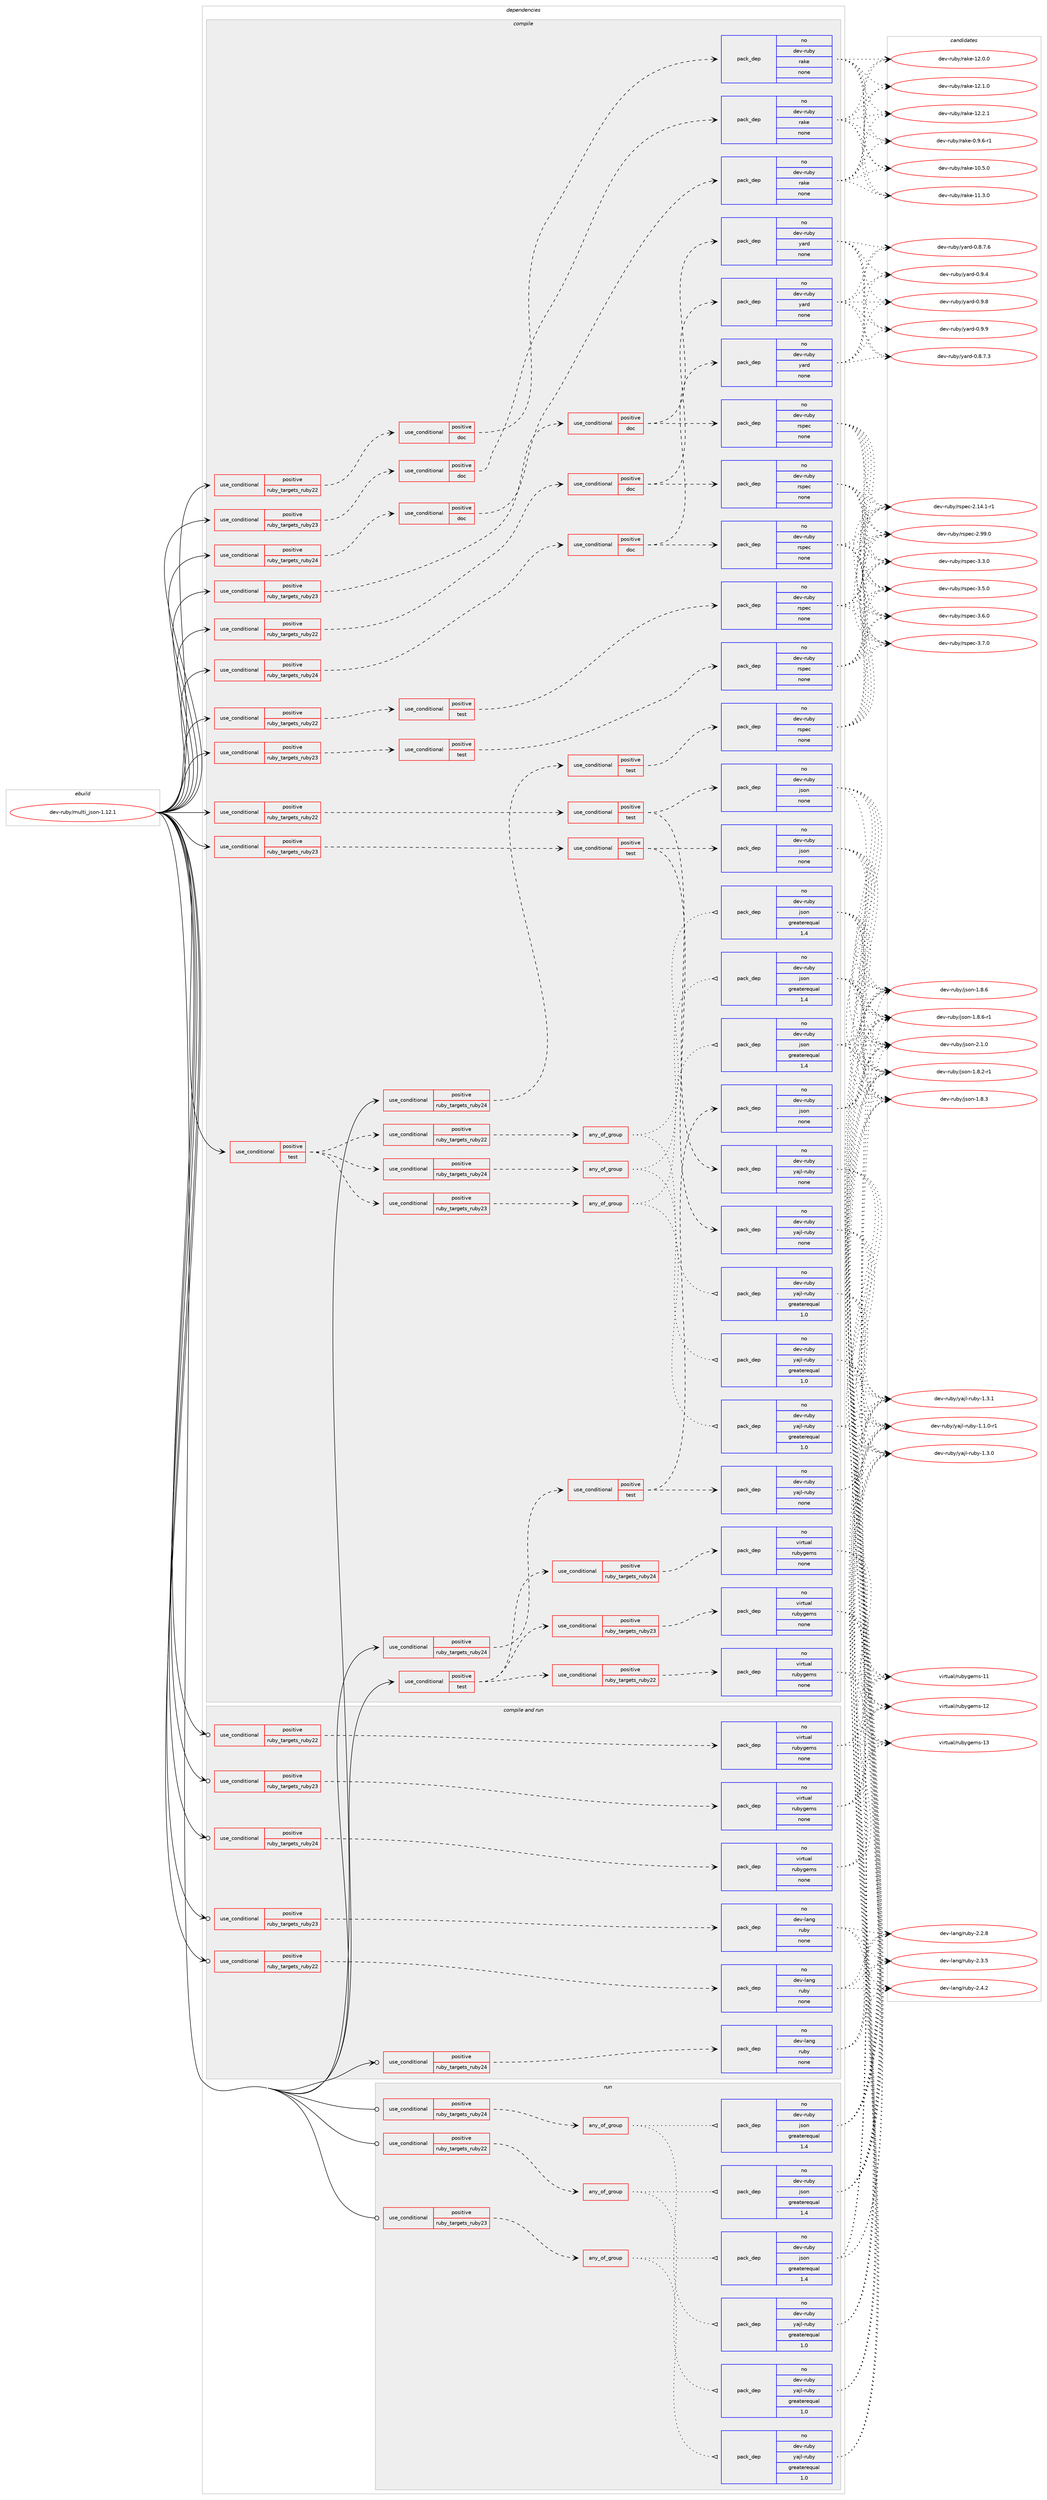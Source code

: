 digraph prolog {

# *************
# Graph options
# *************

newrank=true;
concentrate=true;
compound=true;
graph [rankdir=LR,fontname=Helvetica,fontsize=10,ranksep=1.5];#, ranksep=2.5, nodesep=0.2];
edge  [arrowhead=vee];
node  [fontname=Helvetica,fontsize=10];

# **********
# The ebuild
# **********

subgraph cluster_leftcol {
color=gray;
rank=same;
label=<<i>ebuild</i>>;
id [label="dev-ruby/multi_json-1.12.1", color=red, width=4, href="../dev-ruby/multi_json-1.12.1.svg"];
}

# ****************
# The dependencies
# ****************

subgraph cluster_midcol {
color=gray;
label=<<i>dependencies</i>>;
subgraph cluster_compile {
fillcolor="#eeeeee";
style=filled;
label=<<i>compile</i>>;
subgraph cond62504 {
dependency249102 [label=<<TABLE BORDER="0" CELLBORDER="1" CELLSPACING="0" CELLPADDING="4"><TR><TD ROWSPAN="3" CELLPADDING="10">use_conditional</TD></TR><TR><TD>positive</TD></TR><TR><TD>ruby_targets_ruby22</TD></TR></TABLE>>, shape=none, color=red];
subgraph cond62505 {
dependency249103 [label=<<TABLE BORDER="0" CELLBORDER="1" CELLSPACING="0" CELLPADDING="4"><TR><TD ROWSPAN="3" CELLPADDING="10">use_conditional</TD></TR><TR><TD>positive</TD></TR><TR><TD>doc</TD></TR></TABLE>>, shape=none, color=red];
subgraph pack182507 {
dependency249104 [label=<<TABLE BORDER="0" CELLBORDER="1" CELLSPACING="0" CELLPADDING="4" WIDTH="220"><TR><TD ROWSPAN="6" CELLPADDING="30">pack_dep</TD></TR><TR><TD WIDTH="110">no</TD></TR><TR><TD>dev-ruby</TD></TR><TR><TD>rake</TD></TR><TR><TD>none</TD></TR><TR><TD></TD></TR></TABLE>>, shape=none, color=blue];
}
dependency249103:e -> dependency249104:w [weight=20,style="dashed",arrowhead="vee"];
}
dependency249102:e -> dependency249103:w [weight=20,style="dashed",arrowhead="vee"];
}
id:e -> dependency249102:w [weight=20,style="solid",arrowhead="vee"];
subgraph cond62506 {
dependency249105 [label=<<TABLE BORDER="0" CELLBORDER="1" CELLSPACING="0" CELLPADDING="4"><TR><TD ROWSPAN="3" CELLPADDING="10">use_conditional</TD></TR><TR><TD>positive</TD></TR><TR><TD>ruby_targets_ruby22</TD></TR></TABLE>>, shape=none, color=red];
subgraph cond62507 {
dependency249106 [label=<<TABLE BORDER="0" CELLBORDER="1" CELLSPACING="0" CELLPADDING="4"><TR><TD ROWSPAN="3" CELLPADDING="10">use_conditional</TD></TR><TR><TD>positive</TD></TR><TR><TD>doc</TD></TR></TABLE>>, shape=none, color=red];
subgraph pack182508 {
dependency249107 [label=<<TABLE BORDER="0" CELLBORDER="1" CELLSPACING="0" CELLPADDING="4" WIDTH="220"><TR><TD ROWSPAN="6" CELLPADDING="30">pack_dep</TD></TR><TR><TD WIDTH="110">no</TD></TR><TR><TD>dev-ruby</TD></TR><TR><TD>rspec</TD></TR><TR><TD>none</TD></TR><TR><TD></TD></TR></TABLE>>, shape=none, color=blue];
}
dependency249106:e -> dependency249107:w [weight=20,style="dashed",arrowhead="vee"];
subgraph pack182509 {
dependency249108 [label=<<TABLE BORDER="0" CELLBORDER="1" CELLSPACING="0" CELLPADDING="4" WIDTH="220"><TR><TD ROWSPAN="6" CELLPADDING="30">pack_dep</TD></TR><TR><TD WIDTH="110">no</TD></TR><TR><TD>dev-ruby</TD></TR><TR><TD>yard</TD></TR><TR><TD>none</TD></TR><TR><TD></TD></TR></TABLE>>, shape=none, color=blue];
}
dependency249106:e -> dependency249108:w [weight=20,style="dashed",arrowhead="vee"];
}
dependency249105:e -> dependency249106:w [weight=20,style="dashed",arrowhead="vee"];
}
id:e -> dependency249105:w [weight=20,style="solid",arrowhead="vee"];
subgraph cond62508 {
dependency249109 [label=<<TABLE BORDER="0" CELLBORDER="1" CELLSPACING="0" CELLPADDING="4"><TR><TD ROWSPAN="3" CELLPADDING="10">use_conditional</TD></TR><TR><TD>positive</TD></TR><TR><TD>ruby_targets_ruby22</TD></TR></TABLE>>, shape=none, color=red];
subgraph cond62509 {
dependency249110 [label=<<TABLE BORDER="0" CELLBORDER="1" CELLSPACING="0" CELLPADDING="4"><TR><TD ROWSPAN="3" CELLPADDING="10">use_conditional</TD></TR><TR><TD>positive</TD></TR><TR><TD>test</TD></TR></TABLE>>, shape=none, color=red];
subgraph pack182510 {
dependency249111 [label=<<TABLE BORDER="0" CELLBORDER="1" CELLSPACING="0" CELLPADDING="4" WIDTH="220"><TR><TD ROWSPAN="6" CELLPADDING="30">pack_dep</TD></TR><TR><TD WIDTH="110">no</TD></TR><TR><TD>dev-ruby</TD></TR><TR><TD>json</TD></TR><TR><TD>none</TD></TR><TR><TD></TD></TR></TABLE>>, shape=none, color=blue];
}
dependency249110:e -> dependency249111:w [weight=20,style="dashed",arrowhead="vee"];
subgraph pack182511 {
dependency249112 [label=<<TABLE BORDER="0" CELLBORDER="1" CELLSPACING="0" CELLPADDING="4" WIDTH="220"><TR><TD ROWSPAN="6" CELLPADDING="30">pack_dep</TD></TR><TR><TD WIDTH="110">no</TD></TR><TR><TD>dev-ruby</TD></TR><TR><TD>yajl-ruby</TD></TR><TR><TD>none</TD></TR><TR><TD></TD></TR></TABLE>>, shape=none, color=blue];
}
dependency249110:e -> dependency249112:w [weight=20,style="dashed",arrowhead="vee"];
}
dependency249109:e -> dependency249110:w [weight=20,style="dashed",arrowhead="vee"];
}
id:e -> dependency249109:w [weight=20,style="solid",arrowhead="vee"];
subgraph cond62510 {
dependency249113 [label=<<TABLE BORDER="0" CELLBORDER="1" CELLSPACING="0" CELLPADDING="4"><TR><TD ROWSPAN="3" CELLPADDING="10">use_conditional</TD></TR><TR><TD>positive</TD></TR><TR><TD>ruby_targets_ruby22</TD></TR></TABLE>>, shape=none, color=red];
subgraph cond62511 {
dependency249114 [label=<<TABLE BORDER="0" CELLBORDER="1" CELLSPACING="0" CELLPADDING="4"><TR><TD ROWSPAN="3" CELLPADDING="10">use_conditional</TD></TR><TR><TD>positive</TD></TR><TR><TD>test</TD></TR></TABLE>>, shape=none, color=red];
subgraph pack182512 {
dependency249115 [label=<<TABLE BORDER="0" CELLBORDER="1" CELLSPACING="0" CELLPADDING="4" WIDTH="220"><TR><TD ROWSPAN="6" CELLPADDING="30">pack_dep</TD></TR><TR><TD WIDTH="110">no</TD></TR><TR><TD>dev-ruby</TD></TR><TR><TD>rspec</TD></TR><TR><TD>none</TD></TR><TR><TD></TD></TR></TABLE>>, shape=none, color=blue];
}
dependency249114:e -> dependency249115:w [weight=20,style="dashed",arrowhead="vee"];
}
dependency249113:e -> dependency249114:w [weight=20,style="dashed",arrowhead="vee"];
}
id:e -> dependency249113:w [weight=20,style="solid",arrowhead="vee"];
subgraph cond62512 {
dependency249116 [label=<<TABLE BORDER="0" CELLBORDER="1" CELLSPACING="0" CELLPADDING="4"><TR><TD ROWSPAN="3" CELLPADDING="10">use_conditional</TD></TR><TR><TD>positive</TD></TR><TR><TD>ruby_targets_ruby23</TD></TR></TABLE>>, shape=none, color=red];
subgraph cond62513 {
dependency249117 [label=<<TABLE BORDER="0" CELLBORDER="1" CELLSPACING="0" CELLPADDING="4"><TR><TD ROWSPAN="3" CELLPADDING="10">use_conditional</TD></TR><TR><TD>positive</TD></TR><TR><TD>doc</TD></TR></TABLE>>, shape=none, color=red];
subgraph pack182513 {
dependency249118 [label=<<TABLE BORDER="0" CELLBORDER="1" CELLSPACING="0" CELLPADDING="4" WIDTH="220"><TR><TD ROWSPAN="6" CELLPADDING="30">pack_dep</TD></TR><TR><TD WIDTH="110">no</TD></TR><TR><TD>dev-ruby</TD></TR><TR><TD>rake</TD></TR><TR><TD>none</TD></TR><TR><TD></TD></TR></TABLE>>, shape=none, color=blue];
}
dependency249117:e -> dependency249118:w [weight=20,style="dashed",arrowhead="vee"];
}
dependency249116:e -> dependency249117:w [weight=20,style="dashed",arrowhead="vee"];
}
id:e -> dependency249116:w [weight=20,style="solid",arrowhead="vee"];
subgraph cond62514 {
dependency249119 [label=<<TABLE BORDER="0" CELLBORDER="1" CELLSPACING="0" CELLPADDING="4"><TR><TD ROWSPAN="3" CELLPADDING="10">use_conditional</TD></TR><TR><TD>positive</TD></TR><TR><TD>ruby_targets_ruby23</TD></TR></TABLE>>, shape=none, color=red];
subgraph cond62515 {
dependency249120 [label=<<TABLE BORDER="0" CELLBORDER="1" CELLSPACING="0" CELLPADDING="4"><TR><TD ROWSPAN="3" CELLPADDING="10">use_conditional</TD></TR><TR><TD>positive</TD></TR><TR><TD>doc</TD></TR></TABLE>>, shape=none, color=red];
subgraph pack182514 {
dependency249121 [label=<<TABLE BORDER="0" CELLBORDER="1" CELLSPACING="0" CELLPADDING="4" WIDTH="220"><TR><TD ROWSPAN="6" CELLPADDING="30">pack_dep</TD></TR><TR><TD WIDTH="110">no</TD></TR><TR><TD>dev-ruby</TD></TR><TR><TD>rspec</TD></TR><TR><TD>none</TD></TR><TR><TD></TD></TR></TABLE>>, shape=none, color=blue];
}
dependency249120:e -> dependency249121:w [weight=20,style="dashed",arrowhead="vee"];
subgraph pack182515 {
dependency249122 [label=<<TABLE BORDER="0" CELLBORDER="1" CELLSPACING="0" CELLPADDING="4" WIDTH="220"><TR><TD ROWSPAN="6" CELLPADDING="30">pack_dep</TD></TR><TR><TD WIDTH="110">no</TD></TR><TR><TD>dev-ruby</TD></TR><TR><TD>yard</TD></TR><TR><TD>none</TD></TR><TR><TD></TD></TR></TABLE>>, shape=none, color=blue];
}
dependency249120:e -> dependency249122:w [weight=20,style="dashed",arrowhead="vee"];
}
dependency249119:e -> dependency249120:w [weight=20,style="dashed",arrowhead="vee"];
}
id:e -> dependency249119:w [weight=20,style="solid",arrowhead="vee"];
subgraph cond62516 {
dependency249123 [label=<<TABLE BORDER="0" CELLBORDER="1" CELLSPACING="0" CELLPADDING="4"><TR><TD ROWSPAN="3" CELLPADDING="10">use_conditional</TD></TR><TR><TD>positive</TD></TR><TR><TD>ruby_targets_ruby23</TD></TR></TABLE>>, shape=none, color=red];
subgraph cond62517 {
dependency249124 [label=<<TABLE BORDER="0" CELLBORDER="1" CELLSPACING="0" CELLPADDING="4"><TR><TD ROWSPAN="3" CELLPADDING="10">use_conditional</TD></TR><TR><TD>positive</TD></TR><TR><TD>test</TD></TR></TABLE>>, shape=none, color=red];
subgraph pack182516 {
dependency249125 [label=<<TABLE BORDER="0" CELLBORDER="1" CELLSPACING="0" CELLPADDING="4" WIDTH="220"><TR><TD ROWSPAN="6" CELLPADDING="30">pack_dep</TD></TR><TR><TD WIDTH="110">no</TD></TR><TR><TD>dev-ruby</TD></TR><TR><TD>json</TD></TR><TR><TD>none</TD></TR><TR><TD></TD></TR></TABLE>>, shape=none, color=blue];
}
dependency249124:e -> dependency249125:w [weight=20,style="dashed",arrowhead="vee"];
subgraph pack182517 {
dependency249126 [label=<<TABLE BORDER="0" CELLBORDER="1" CELLSPACING="0" CELLPADDING="4" WIDTH="220"><TR><TD ROWSPAN="6" CELLPADDING="30">pack_dep</TD></TR><TR><TD WIDTH="110">no</TD></TR><TR><TD>dev-ruby</TD></TR><TR><TD>yajl-ruby</TD></TR><TR><TD>none</TD></TR><TR><TD></TD></TR></TABLE>>, shape=none, color=blue];
}
dependency249124:e -> dependency249126:w [weight=20,style="dashed",arrowhead="vee"];
}
dependency249123:e -> dependency249124:w [weight=20,style="dashed",arrowhead="vee"];
}
id:e -> dependency249123:w [weight=20,style="solid",arrowhead="vee"];
subgraph cond62518 {
dependency249127 [label=<<TABLE BORDER="0" CELLBORDER="1" CELLSPACING="0" CELLPADDING="4"><TR><TD ROWSPAN="3" CELLPADDING="10">use_conditional</TD></TR><TR><TD>positive</TD></TR><TR><TD>ruby_targets_ruby23</TD></TR></TABLE>>, shape=none, color=red];
subgraph cond62519 {
dependency249128 [label=<<TABLE BORDER="0" CELLBORDER="1" CELLSPACING="0" CELLPADDING="4"><TR><TD ROWSPAN="3" CELLPADDING="10">use_conditional</TD></TR><TR><TD>positive</TD></TR><TR><TD>test</TD></TR></TABLE>>, shape=none, color=red];
subgraph pack182518 {
dependency249129 [label=<<TABLE BORDER="0" CELLBORDER="1" CELLSPACING="0" CELLPADDING="4" WIDTH="220"><TR><TD ROWSPAN="6" CELLPADDING="30">pack_dep</TD></TR><TR><TD WIDTH="110">no</TD></TR><TR><TD>dev-ruby</TD></TR><TR><TD>rspec</TD></TR><TR><TD>none</TD></TR><TR><TD></TD></TR></TABLE>>, shape=none, color=blue];
}
dependency249128:e -> dependency249129:w [weight=20,style="dashed",arrowhead="vee"];
}
dependency249127:e -> dependency249128:w [weight=20,style="dashed",arrowhead="vee"];
}
id:e -> dependency249127:w [weight=20,style="solid",arrowhead="vee"];
subgraph cond62520 {
dependency249130 [label=<<TABLE BORDER="0" CELLBORDER="1" CELLSPACING="0" CELLPADDING="4"><TR><TD ROWSPAN="3" CELLPADDING="10">use_conditional</TD></TR><TR><TD>positive</TD></TR><TR><TD>ruby_targets_ruby24</TD></TR></TABLE>>, shape=none, color=red];
subgraph cond62521 {
dependency249131 [label=<<TABLE BORDER="0" CELLBORDER="1" CELLSPACING="0" CELLPADDING="4"><TR><TD ROWSPAN="3" CELLPADDING="10">use_conditional</TD></TR><TR><TD>positive</TD></TR><TR><TD>doc</TD></TR></TABLE>>, shape=none, color=red];
subgraph pack182519 {
dependency249132 [label=<<TABLE BORDER="0" CELLBORDER="1" CELLSPACING="0" CELLPADDING="4" WIDTH="220"><TR><TD ROWSPAN="6" CELLPADDING="30">pack_dep</TD></TR><TR><TD WIDTH="110">no</TD></TR><TR><TD>dev-ruby</TD></TR><TR><TD>rake</TD></TR><TR><TD>none</TD></TR><TR><TD></TD></TR></TABLE>>, shape=none, color=blue];
}
dependency249131:e -> dependency249132:w [weight=20,style="dashed",arrowhead="vee"];
}
dependency249130:e -> dependency249131:w [weight=20,style="dashed",arrowhead="vee"];
}
id:e -> dependency249130:w [weight=20,style="solid",arrowhead="vee"];
subgraph cond62522 {
dependency249133 [label=<<TABLE BORDER="0" CELLBORDER="1" CELLSPACING="0" CELLPADDING="4"><TR><TD ROWSPAN="3" CELLPADDING="10">use_conditional</TD></TR><TR><TD>positive</TD></TR><TR><TD>ruby_targets_ruby24</TD></TR></TABLE>>, shape=none, color=red];
subgraph cond62523 {
dependency249134 [label=<<TABLE BORDER="0" CELLBORDER="1" CELLSPACING="0" CELLPADDING="4"><TR><TD ROWSPAN="3" CELLPADDING="10">use_conditional</TD></TR><TR><TD>positive</TD></TR><TR><TD>doc</TD></TR></TABLE>>, shape=none, color=red];
subgraph pack182520 {
dependency249135 [label=<<TABLE BORDER="0" CELLBORDER="1" CELLSPACING="0" CELLPADDING="4" WIDTH="220"><TR><TD ROWSPAN="6" CELLPADDING="30">pack_dep</TD></TR><TR><TD WIDTH="110">no</TD></TR><TR><TD>dev-ruby</TD></TR><TR><TD>rspec</TD></TR><TR><TD>none</TD></TR><TR><TD></TD></TR></TABLE>>, shape=none, color=blue];
}
dependency249134:e -> dependency249135:w [weight=20,style="dashed",arrowhead="vee"];
subgraph pack182521 {
dependency249136 [label=<<TABLE BORDER="0" CELLBORDER="1" CELLSPACING="0" CELLPADDING="4" WIDTH="220"><TR><TD ROWSPAN="6" CELLPADDING="30">pack_dep</TD></TR><TR><TD WIDTH="110">no</TD></TR><TR><TD>dev-ruby</TD></TR><TR><TD>yard</TD></TR><TR><TD>none</TD></TR><TR><TD></TD></TR></TABLE>>, shape=none, color=blue];
}
dependency249134:e -> dependency249136:w [weight=20,style="dashed",arrowhead="vee"];
}
dependency249133:e -> dependency249134:w [weight=20,style="dashed",arrowhead="vee"];
}
id:e -> dependency249133:w [weight=20,style="solid",arrowhead="vee"];
subgraph cond62524 {
dependency249137 [label=<<TABLE BORDER="0" CELLBORDER="1" CELLSPACING="0" CELLPADDING="4"><TR><TD ROWSPAN="3" CELLPADDING="10">use_conditional</TD></TR><TR><TD>positive</TD></TR><TR><TD>ruby_targets_ruby24</TD></TR></TABLE>>, shape=none, color=red];
subgraph cond62525 {
dependency249138 [label=<<TABLE BORDER="0" CELLBORDER="1" CELLSPACING="0" CELLPADDING="4"><TR><TD ROWSPAN="3" CELLPADDING="10">use_conditional</TD></TR><TR><TD>positive</TD></TR><TR><TD>test</TD></TR></TABLE>>, shape=none, color=red];
subgraph pack182522 {
dependency249139 [label=<<TABLE BORDER="0" CELLBORDER="1" CELLSPACING="0" CELLPADDING="4" WIDTH="220"><TR><TD ROWSPAN="6" CELLPADDING="30">pack_dep</TD></TR><TR><TD WIDTH="110">no</TD></TR><TR><TD>dev-ruby</TD></TR><TR><TD>json</TD></TR><TR><TD>none</TD></TR><TR><TD></TD></TR></TABLE>>, shape=none, color=blue];
}
dependency249138:e -> dependency249139:w [weight=20,style="dashed",arrowhead="vee"];
subgraph pack182523 {
dependency249140 [label=<<TABLE BORDER="0" CELLBORDER="1" CELLSPACING="0" CELLPADDING="4" WIDTH="220"><TR><TD ROWSPAN="6" CELLPADDING="30">pack_dep</TD></TR><TR><TD WIDTH="110">no</TD></TR><TR><TD>dev-ruby</TD></TR><TR><TD>yajl-ruby</TD></TR><TR><TD>none</TD></TR><TR><TD></TD></TR></TABLE>>, shape=none, color=blue];
}
dependency249138:e -> dependency249140:w [weight=20,style="dashed",arrowhead="vee"];
}
dependency249137:e -> dependency249138:w [weight=20,style="dashed",arrowhead="vee"];
}
id:e -> dependency249137:w [weight=20,style="solid",arrowhead="vee"];
subgraph cond62526 {
dependency249141 [label=<<TABLE BORDER="0" CELLBORDER="1" CELLSPACING="0" CELLPADDING="4"><TR><TD ROWSPAN="3" CELLPADDING="10">use_conditional</TD></TR><TR><TD>positive</TD></TR><TR><TD>ruby_targets_ruby24</TD></TR></TABLE>>, shape=none, color=red];
subgraph cond62527 {
dependency249142 [label=<<TABLE BORDER="0" CELLBORDER="1" CELLSPACING="0" CELLPADDING="4"><TR><TD ROWSPAN="3" CELLPADDING="10">use_conditional</TD></TR><TR><TD>positive</TD></TR><TR><TD>test</TD></TR></TABLE>>, shape=none, color=red];
subgraph pack182524 {
dependency249143 [label=<<TABLE BORDER="0" CELLBORDER="1" CELLSPACING="0" CELLPADDING="4" WIDTH="220"><TR><TD ROWSPAN="6" CELLPADDING="30">pack_dep</TD></TR><TR><TD WIDTH="110">no</TD></TR><TR><TD>dev-ruby</TD></TR><TR><TD>rspec</TD></TR><TR><TD>none</TD></TR><TR><TD></TD></TR></TABLE>>, shape=none, color=blue];
}
dependency249142:e -> dependency249143:w [weight=20,style="dashed",arrowhead="vee"];
}
dependency249141:e -> dependency249142:w [weight=20,style="dashed",arrowhead="vee"];
}
id:e -> dependency249141:w [weight=20,style="solid",arrowhead="vee"];
subgraph cond62528 {
dependency249144 [label=<<TABLE BORDER="0" CELLBORDER="1" CELLSPACING="0" CELLPADDING="4"><TR><TD ROWSPAN="3" CELLPADDING="10">use_conditional</TD></TR><TR><TD>positive</TD></TR><TR><TD>test</TD></TR></TABLE>>, shape=none, color=red];
subgraph cond62529 {
dependency249145 [label=<<TABLE BORDER="0" CELLBORDER="1" CELLSPACING="0" CELLPADDING="4"><TR><TD ROWSPAN="3" CELLPADDING="10">use_conditional</TD></TR><TR><TD>positive</TD></TR><TR><TD>ruby_targets_ruby22</TD></TR></TABLE>>, shape=none, color=red];
subgraph any4045 {
dependency249146 [label=<<TABLE BORDER="0" CELLBORDER="1" CELLSPACING="0" CELLPADDING="4"><TR><TD CELLPADDING="10">any_of_group</TD></TR></TABLE>>, shape=none, color=red];subgraph pack182525 {
dependency249147 [label=<<TABLE BORDER="0" CELLBORDER="1" CELLSPACING="0" CELLPADDING="4" WIDTH="220"><TR><TD ROWSPAN="6" CELLPADDING="30">pack_dep</TD></TR><TR><TD WIDTH="110">no</TD></TR><TR><TD>dev-ruby</TD></TR><TR><TD>json</TD></TR><TR><TD>greaterequal</TD></TR><TR><TD>1.4</TD></TR></TABLE>>, shape=none, color=blue];
}
dependency249146:e -> dependency249147:w [weight=20,style="dotted",arrowhead="oinv"];
subgraph pack182526 {
dependency249148 [label=<<TABLE BORDER="0" CELLBORDER="1" CELLSPACING="0" CELLPADDING="4" WIDTH="220"><TR><TD ROWSPAN="6" CELLPADDING="30">pack_dep</TD></TR><TR><TD WIDTH="110">no</TD></TR><TR><TD>dev-ruby</TD></TR><TR><TD>yajl-ruby</TD></TR><TR><TD>greaterequal</TD></TR><TR><TD>1.0</TD></TR></TABLE>>, shape=none, color=blue];
}
dependency249146:e -> dependency249148:w [weight=20,style="dotted",arrowhead="oinv"];
}
dependency249145:e -> dependency249146:w [weight=20,style="dashed",arrowhead="vee"];
}
dependency249144:e -> dependency249145:w [weight=20,style="dashed",arrowhead="vee"];
subgraph cond62530 {
dependency249149 [label=<<TABLE BORDER="0" CELLBORDER="1" CELLSPACING="0" CELLPADDING="4"><TR><TD ROWSPAN="3" CELLPADDING="10">use_conditional</TD></TR><TR><TD>positive</TD></TR><TR><TD>ruby_targets_ruby23</TD></TR></TABLE>>, shape=none, color=red];
subgraph any4046 {
dependency249150 [label=<<TABLE BORDER="0" CELLBORDER="1" CELLSPACING="0" CELLPADDING="4"><TR><TD CELLPADDING="10">any_of_group</TD></TR></TABLE>>, shape=none, color=red];subgraph pack182527 {
dependency249151 [label=<<TABLE BORDER="0" CELLBORDER="1" CELLSPACING="0" CELLPADDING="4" WIDTH="220"><TR><TD ROWSPAN="6" CELLPADDING="30">pack_dep</TD></TR><TR><TD WIDTH="110">no</TD></TR><TR><TD>dev-ruby</TD></TR><TR><TD>json</TD></TR><TR><TD>greaterequal</TD></TR><TR><TD>1.4</TD></TR></TABLE>>, shape=none, color=blue];
}
dependency249150:e -> dependency249151:w [weight=20,style="dotted",arrowhead="oinv"];
subgraph pack182528 {
dependency249152 [label=<<TABLE BORDER="0" CELLBORDER="1" CELLSPACING="0" CELLPADDING="4" WIDTH="220"><TR><TD ROWSPAN="6" CELLPADDING="30">pack_dep</TD></TR><TR><TD WIDTH="110">no</TD></TR><TR><TD>dev-ruby</TD></TR><TR><TD>yajl-ruby</TD></TR><TR><TD>greaterequal</TD></TR><TR><TD>1.0</TD></TR></TABLE>>, shape=none, color=blue];
}
dependency249150:e -> dependency249152:w [weight=20,style="dotted",arrowhead="oinv"];
}
dependency249149:e -> dependency249150:w [weight=20,style="dashed",arrowhead="vee"];
}
dependency249144:e -> dependency249149:w [weight=20,style="dashed",arrowhead="vee"];
subgraph cond62531 {
dependency249153 [label=<<TABLE BORDER="0" CELLBORDER="1" CELLSPACING="0" CELLPADDING="4"><TR><TD ROWSPAN="3" CELLPADDING="10">use_conditional</TD></TR><TR><TD>positive</TD></TR><TR><TD>ruby_targets_ruby24</TD></TR></TABLE>>, shape=none, color=red];
subgraph any4047 {
dependency249154 [label=<<TABLE BORDER="0" CELLBORDER="1" CELLSPACING="0" CELLPADDING="4"><TR><TD CELLPADDING="10">any_of_group</TD></TR></TABLE>>, shape=none, color=red];subgraph pack182529 {
dependency249155 [label=<<TABLE BORDER="0" CELLBORDER="1" CELLSPACING="0" CELLPADDING="4" WIDTH="220"><TR><TD ROWSPAN="6" CELLPADDING="30">pack_dep</TD></TR><TR><TD WIDTH="110">no</TD></TR><TR><TD>dev-ruby</TD></TR><TR><TD>json</TD></TR><TR><TD>greaterequal</TD></TR><TR><TD>1.4</TD></TR></TABLE>>, shape=none, color=blue];
}
dependency249154:e -> dependency249155:w [weight=20,style="dotted",arrowhead="oinv"];
subgraph pack182530 {
dependency249156 [label=<<TABLE BORDER="0" CELLBORDER="1" CELLSPACING="0" CELLPADDING="4" WIDTH="220"><TR><TD ROWSPAN="6" CELLPADDING="30">pack_dep</TD></TR><TR><TD WIDTH="110">no</TD></TR><TR><TD>dev-ruby</TD></TR><TR><TD>yajl-ruby</TD></TR><TR><TD>greaterequal</TD></TR><TR><TD>1.0</TD></TR></TABLE>>, shape=none, color=blue];
}
dependency249154:e -> dependency249156:w [weight=20,style="dotted",arrowhead="oinv"];
}
dependency249153:e -> dependency249154:w [weight=20,style="dashed",arrowhead="vee"];
}
dependency249144:e -> dependency249153:w [weight=20,style="dashed",arrowhead="vee"];
}
id:e -> dependency249144:w [weight=20,style="solid",arrowhead="vee"];
subgraph cond62532 {
dependency249157 [label=<<TABLE BORDER="0" CELLBORDER="1" CELLSPACING="0" CELLPADDING="4"><TR><TD ROWSPAN="3" CELLPADDING="10">use_conditional</TD></TR><TR><TD>positive</TD></TR><TR><TD>test</TD></TR></TABLE>>, shape=none, color=red];
subgraph cond62533 {
dependency249158 [label=<<TABLE BORDER="0" CELLBORDER="1" CELLSPACING="0" CELLPADDING="4"><TR><TD ROWSPAN="3" CELLPADDING="10">use_conditional</TD></TR><TR><TD>positive</TD></TR><TR><TD>ruby_targets_ruby22</TD></TR></TABLE>>, shape=none, color=red];
subgraph pack182531 {
dependency249159 [label=<<TABLE BORDER="0" CELLBORDER="1" CELLSPACING="0" CELLPADDING="4" WIDTH="220"><TR><TD ROWSPAN="6" CELLPADDING="30">pack_dep</TD></TR><TR><TD WIDTH="110">no</TD></TR><TR><TD>virtual</TD></TR><TR><TD>rubygems</TD></TR><TR><TD>none</TD></TR><TR><TD></TD></TR></TABLE>>, shape=none, color=blue];
}
dependency249158:e -> dependency249159:w [weight=20,style="dashed",arrowhead="vee"];
}
dependency249157:e -> dependency249158:w [weight=20,style="dashed",arrowhead="vee"];
subgraph cond62534 {
dependency249160 [label=<<TABLE BORDER="0" CELLBORDER="1" CELLSPACING="0" CELLPADDING="4"><TR><TD ROWSPAN="3" CELLPADDING="10">use_conditional</TD></TR><TR><TD>positive</TD></TR><TR><TD>ruby_targets_ruby23</TD></TR></TABLE>>, shape=none, color=red];
subgraph pack182532 {
dependency249161 [label=<<TABLE BORDER="0" CELLBORDER="1" CELLSPACING="0" CELLPADDING="4" WIDTH="220"><TR><TD ROWSPAN="6" CELLPADDING="30">pack_dep</TD></TR><TR><TD WIDTH="110">no</TD></TR><TR><TD>virtual</TD></TR><TR><TD>rubygems</TD></TR><TR><TD>none</TD></TR><TR><TD></TD></TR></TABLE>>, shape=none, color=blue];
}
dependency249160:e -> dependency249161:w [weight=20,style="dashed",arrowhead="vee"];
}
dependency249157:e -> dependency249160:w [weight=20,style="dashed",arrowhead="vee"];
subgraph cond62535 {
dependency249162 [label=<<TABLE BORDER="0" CELLBORDER="1" CELLSPACING="0" CELLPADDING="4"><TR><TD ROWSPAN="3" CELLPADDING="10">use_conditional</TD></TR><TR><TD>positive</TD></TR><TR><TD>ruby_targets_ruby24</TD></TR></TABLE>>, shape=none, color=red];
subgraph pack182533 {
dependency249163 [label=<<TABLE BORDER="0" CELLBORDER="1" CELLSPACING="0" CELLPADDING="4" WIDTH="220"><TR><TD ROWSPAN="6" CELLPADDING="30">pack_dep</TD></TR><TR><TD WIDTH="110">no</TD></TR><TR><TD>virtual</TD></TR><TR><TD>rubygems</TD></TR><TR><TD>none</TD></TR><TR><TD></TD></TR></TABLE>>, shape=none, color=blue];
}
dependency249162:e -> dependency249163:w [weight=20,style="dashed",arrowhead="vee"];
}
dependency249157:e -> dependency249162:w [weight=20,style="dashed",arrowhead="vee"];
}
id:e -> dependency249157:w [weight=20,style="solid",arrowhead="vee"];
}
subgraph cluster_compileandrun {
fillcolor="#eeeeee";
style=filled;
label=<<i>compile and run</i>>;
subgraph cond62536 {
dependency249164 [label=<<TABLE BORDER="0" CELLBORDER="1" CELLSPACING="0" CELLPADDING="4"><TR><TD ROWSPAN="3" CELLPADDING="10">use_conditional</TD></TR><TR><TD>positive</TD></TR><TR><TD>ruby_targets_ruby22</TD></TR></TABLE>>, shape=none, color=red];
subgraph pack182534 {
dependency249165 [label=<<TABLE BORDER="0" CELLBORDER="1" CELLSPACING="0" CELLPADDING="4" WIDTH="220"><TR><TD ROWSPAN="6" CELLPADDING="30">pack_dep</TD></TR><TR><TD WIDTH="110">no</TD></TR><TR><TD>dev-lang</TD></TR><TR><TD>ruby</TD></TR><TR><TD>none</TD></TR><TR><TD></TD></TR></TABLE>>, shape=none, color=blue];
}
dependency249164:e -> dependency249165:w [weight=20,style="dashed",arrowhead="vee"];
}
id:e -> dependency249164:w [weight=20,style="solid",arrowhead="odotvee"];
subgraph cond62537 {
dependency249166 [label=<<TABLE BORDER="0" CELLBORDER="1" CELLSPACING="0" CELLPADDING="4"><TR><TD ROWSPAN="3" CELLPADDING="10">use_conditional</TD></TR><TR><TD>positive</TD></TR><TR><TD>ruby_targets_ruby22</TD></TR></TABLE>>, shape=none, color=red];
subgraph pack182535 {
dependency249167 [label=<<TABLE BORDER="0" CELLBORDER="1" CELLSPACING="0" CELLPADDING="4" WIDTH="220"><TR><TD ROWSPAN="6" CELLPADDING="30">pack_dep</TD></TR><TR><TD WIDTH="110">no</TD></TR><TR><TD>virtual</TD></TR><TR><TD>rubygems</TD></TR><TR><TD>none</TD></TR><TR><TD></TD></TR></TABLE>>, shape=none, color=blue];
}
dependency249166:e -> dependency249167:w [weight=20,style="dashed",arrowhead="vee"];
}
id:e -> dependency249166:w [weight=20,style="solid",arrowhead="odotvee"];
subgraph cond62538 {
dependency249168 [label=<<TABLE BORDER="0" CELLBORDER="1" CELLSPACING="0" CELLPADDING="4"><TR><TD ROWSPAN="3" CELLPADDING="10">use_conditional</TD></TR><TR><TD>positive</TD></TR><TR><TD>ruby_targets_ruby23</TD></TR></TABLE>>, shape=none, color=red];
subgraph pack182536 {
dependency249169 [label=<<TABLE BORDER="0" CELLBORDER="1" CELLSPACING="0" CELLPADDING="4" WIDTH="220"><TR><TD ROWSPAN="6" CELLPADDING="30">pack_dep</TD></TR><TR><TD WIDTH="110">no</TD></TR><TR><TD>dev-lang</TD></TR><TR><TD>ruby</TD></TR><TR><TD>none</TD></TR><TR><TD></TD></TR></TABLE>>, shape=none, color=blue];
}
dependency249168:e -> dependency249169:w [weight=20,style="dashed",arrowhead="vee"];
}
id:e -> dependency249168:w [weight=20,style="solid",arrowhead="odotvee"];
subgraph cond62539 {
dependency249170 [label=<<TABLE BORDER="0" CELLBORDER="1" CELLSPACING="0" CELLPADDING="4"><TR><TD ROWSPAN="3" CELLPADDING="10">use_conditional</TD></TR><TR><TD>positive</TD></TR><TR><TD>ruby_targets_ruby23</TD></TR></TABLE>>, shape=none, color=red];
subgraph pack182537 {
dependency249171 [label=<<TABLE BORDER="0" CELLBORDER="1" CELLSPACING="0" CELLPADDING="4" WIDTH="220"><TR><TD ROWSPAN="6" CELLPADDING="30">pack_dep</TD></TR><TR><TD WIDTH="110">no</TD></TR><TR><TD>virtual</TD></TR><TR><TD>rubygems</TD></TR><TR><TD>none</TD></TR><TR><TD></TD></TR></TABLE>>, shape=none, color=blue];
}
dependency249170:e -> dependency249171:w [weight=20,style="dashed",arrowhead="vee"];
}
id:e -> dependency249170:w [weight=20,style="solid",arrowhead="odotvee"];
subgraph cond62540 {
dependency249172 [label=<<TABLE BORDER="0" CELLBORDER="1" CELLSPACING="0" CELLPADDING="4"><TR><TD ROWSPAN="3" CELLPADDING="10">use_conditional</TD></TR><TR><TD>positive</TD></TR><TR><TD>ruby_targets_ruby24</TD></TR></TABLE>>, shape=none, color=red];
subgraph pack182538 {
dependency249173 [label=<<TABLE BORDER="0" CELLBORDER="1" CELLSPACING="0" CELLPADDING="4" WIDTH="220"><TR><TD ROWSPAN="6" CELLPADDING="30">pack_dep</TD></TR><TR><TD WIDTH="110">no</TD></TR><TR><TD>dev-lang</TD></TR><TR><TD>ruby</TD></TR><TR><TD>none</TD></TR><TR><TD></TD></TR></TABLE>>, shape=none, color=blue];
}
dependency249172:e -> dependency249173:w [weight=20,style="dashed",arrowhead="vee"];
}
id:e -> dependency249172:w [weight=20,style="solid",arrowhead="odotvee"];
subgraph cond62541 {
dependency249174 [label=<<TABLE BORDER="0" CELLBORDER="1" CELLSPACING="0" CELLPADDING="4"><TR><TD ROWSPAN="3" CELLPADDING="10">use_conditional</TD></TR><TR><TD>positive</TD></TR><TR><TD>ruby_targets_ruby24</TD></TR></TABLE>>, shape=none, color=red];
subgraph pack182539 {
dependency249175 [label=<<TABLE BORDER="0" CELLBORDER="1" CELLSPACING="0" CELLPADDING="4" WIDTH="220"><TR><TD ROWSPAN="6" CELLPADDING="30">pack_dep</TD></TR><TR><TD WIDTH="110">no</TD></TR><TR><TD>virtual</TD></TR><TR><TD>rubygems</TD></TR><TR><TD>none</TD></TR><TR><TD></TD></TR></TABLE>>, shape=none, color=blue];
}
dependency249174:e -> dependency249175:w [weight=20,style="dashed",arrowhead="vee"];
}
id:e -> dependency249174:w [weight=20,style="solid",arrowhead="odotvee"];
}
subgraph cluster_run {
fillcolor="#eeeeee";
style=filled;
label=<<i>run</i>>;
subgraph cond62542 {
dependency249176 [label=<<TABLE BORDER="0" CELLBORDER="1" CELLSPACING="0" CELLPADDING="4"><TR><TD ROWSPAN="3" CELLPADDING="10">use_conditional</TD></TR><TR><TD>positive</TD></TR><TR><TD>ruby_targets_ruby22</TD></TR></TABLE>>, shape=none, color=red];
subgraph any4048 {
dependency249177 [label=<<TABLE BORDER="0" CELLBORDER="1" CELLSPACING="0" CELLPADDING="4"><TR><TD CELLPADDING="10">any_of_group</TD></TR></TABLE>>, shape=none, color=red];subgraph pack182540 {
dependency249178 [label=<<TABLE BORDER="0" CELLBORDER="1" CELLSPACING="0" CELLPADDING="4" WIDTH="220"><TR><TD ROWSPAN="6" CELLPADDING="30">pack_dep</TD></TR><TR><TD WIDTH="110">no</TD></TR><TR><TD>dev-ruby</TD></TR><TR><TD>json</TD></TR><TR><TD>greaterequal</TD></TR><TR><TD>1.4</TD></TR></TABLE>>, shape=none, color=blue];
}
dependency249177:e -> dependency249178:w [weight=20,style="dotted",arrowhead="oinv"];
subgraph pack182541 {
dependency249179 [label=<<TABLE BORDER="0" CELLBORDER="1" CELLSPACING="0" CELLPADDING="4" WIDTH="220"><TR><TD ROWSPAN="6" CELLPADDING="30">pack_dep</TD></TR><TR><TD WIDTH="110">no</TD></TR><TR><TD>dev-ruby</TD></TR><TR><TD>yajl-ruby</TD></TR><TR><TD>greaterequal</TD></TR><TR><TD>1.0</TD></TR></TABLE>>, shape=none, color=blue];
}
dependency249177:e -> dependency249179:w [weight=20,style="dotted",arrowhead="oinv"];
}
dependency249176:e -> dependency249177:w [weight=20,style="dashed",arrowhead="vee"];
}
id:e -> dependency249176:w [weight=20,style="solid",arrowhead="odot"];
subgraph cond62543 {
dependency249180 [label=<<TABLE BORDER="0" CELLBORDER="1" CELLSPACING="0" CELLPADDING="4"><TR><TD ROWSPAN="3" CELLPADDING="10">use_conditional</TD></TR><TR><TD>positive</TD></TR><TR><TD>ruby_targets_ruby23</TD></TR></TABLE>>, shape=none, color=red];
subgraph any4049 {
dependency249181 [label=<<TABLE BORDER="0" CELLBORDER="1" CELLSPACING="0" CELLPADDING="4"><TR><TD CELLPADDING="10">any_of_group</TD></TR></TABLE>>, shape=none, color=red];subgraph pack182542 {
dependency249182 [label=<<TABLE BORDER="0" CELLBORDER="1" CELLSPACING="0" CELLPADDING="4" WIDTH="220"><TR><TD ROWSPAN="6" CELLPADDING="30">pack_dep</TD></TR><TR><TD WIDTH="110">no</TD></TR><TR><TD>dev-ruby</TD></TR><TR><TD>json</TD></TR><TR><TD>greaterequal</TD></TR><TR><TD>1.4</TD></TR></TABLE>>, shape=none, color=blue];
}
dependency249181:e -> dependency249182:w [weight=20,style="dotted",arrowhead="oinv"];
subgraph pack182543 {
dependency249183 [label=<<TABLE BORDER="0" CELLBORDER="1" CELLSPACING="0" CELLPADDING="4" WIDTH="220"><TR><TD ROWSPAN="6" CELLPADDING="30">pack_dep</TD></TR><TR><TD WIDTH="110">no</TD></TR><TR><TD>dev-ruby</TD></TR><TR><TD>yajl-ruby</TD></TR><TR><TD>greaterequal</TD></TR><TR><TD>1.0</TD></TR></TABLE>>, shape=none, color=blue];
}
dependency249181:e -> dependency249183:w [weight=20,style="dotted",arrowhead="oinv"];
}
dependency249180:e -> dependency249181:w [weight=20,style="dashed",arrowhead="vee"];
}
id:e -> dependency249180:w [weight=20,style="solid",arrowhead="odot"];
subgraph cond62544 {
dependency249184 [label=<<TABLE BORDER="0" CELLBORDER="1" CELLSPACING="0" CELLPADDING="4"><TR><TD ROWSPAN="3" CELLPADDING="10">use_conditional</TD></TR><TR><TD>positive</TD></TR><TR><TD>ruby_targets_ruby24</TD></TR></TABLE>>, shape=none, color=red];
subgraph any4050 {
dependency249185 [label=<<TABLE BORDER="0" CELLBORDER="1" CELLSPACING="0" CELLPADDING="4"><TR><TD CELLPADDING="10">any_of_group</TD></TR></TABLE>>, shape=none, color=red];subgraph pack182544 {
dependency249186 [label=<<TABLE BORDER="0" CELLBORDER="1" CELLSPACING="0" CELLPADDING="4" WIDTH="220"><TR><TD ROWSPAN="6" CELLPADDING="30">pack_dep</TD></TR><TR><TD WIDTH="110">no</TD></TR><TR><TD>dev-ruby</TD></TR><TR><TD>json</TD></TR><TR><TD>greaterequal</TD></TR><TR><TD>1.4</TD></TR></TABLE>>, shape=none, color=blue];
}
dependency249185:e -> dependency249186:w [weight=20,style="dotted",arrowhead="oinv"];
subgraph pack182545 {
dependency249187 [label=<<TABLE BORDER="0" CELLBORDER="1" CELLSPACING="0" CELLPADDING="4" WIDTH="220"><TR><TD ROWSPAN="6" CELLPADDING="30">pack_dep</TD></TR><TR><TD WIDTH="110">no</TD></TR><TR><TD>dev-ruby</TD></TR><TR><TD>yajl-ruby</TD></TR><TR><TD>greaterequal</TD></TR><TR><TD>1.0</TD></TR></TABLE>>, shape=none, color=blue];
}
dependency249185:e -> dependency249187:w [weight=20,style="dotted",arrowhead="oinv"];
}
dependency249184:e -> dependency249185:w [weight=20,style="dashed",arrowhead="vee"];
}
id:e -> dependency249184:w [weight=20,style="solid",arrowhead="odot"];
}
}

# **************
# The candidates
# **************

subgraph cluster_choices {
rank=same;
color=gray;
label=<<i>candidates</i>>;

subgraph choice182507 {
color=black;
nodesep=1;
choice100101118451141179812147114971071014548465746544511449 [label="dev-ruby/rake-0.9.6-r1", color=red, width=4,href="../dev-ruby/rake-0.9.6-r1.svg"];
choice1001011184511411798121471149710710145494846534648 [label="dev-ruby/rake-10.5.0", color=red, width=4,href="../dev-ruby/rake-10.5.0.svg"];
choice1001011184511411798121471149710710145494946514648 [label="dev-ruby/rake-11.3.0", color=red, width=4,href="../dev-ruby/rake-11.3.0.svg"];
choice1001011184511411798121471149710710145495046484648 [label="dev-ruby/rake-12.0.0", color=red, width=4,href="../dev-ruby/rake-12.0.0.svg"];
choice1001011184511411798121471149710710145495046494648 [label="dev-ruby/rake-12.1.0", color=red, width=4,href="../dev-ruby/rake-12.1.0.svg"];
choice1001011184511411798121471149710710145495046504649 [label="dev-ruby/rake-12.2.1", color=red, width=4,href="../dev-ruby/rake-12.2.1.svg"];
dependency249104:e -> choice100101118451141179812147114971071014548465746544511449:w [style=dotted,weight="100"];
dependency249104:e -> choice1001011184511411798121471149710710145494846534648:w [style=dotted,weight="100"];
dependency249104:e -> choice1001011184511411798121471149710710145494946514648:w [style=dotted,weight="100"];
dependency249104:e -> choice1001011184511411798121471149710710145495046484648:w [style=dotted,weight="100"];
dependency249104:e -> choice1001011184511411798121471149710710145495046494648:w [style=dotted,weight="100"];
dependency249104:e -> choice1001011184511411798121471149710710145495046504649:w [style=dotted,weight="100"];
}
subgraph choice182508 {
color=black;
nodesep=1;
choice10010111845114117981214711411511210199455046495246494511449 [label="dev-ruby/rspec-2.14.1-r1", color=red, width=4,href="../dev-ruby/rspec-2.14.1-r1.svg"];
choice1001011184511411798121471141151121019945504657574648 [label="dev-ruby/rspec-2.99.0", color=red, width=4,href="../dev-ruby/rspec-2.99.0.svg"];
choice10010111845114117981214711411511210199455146514648 [label="dev-ruby/rspec-3.3.0", color=red, width=4,href="../dev-ruby/rspec-3.3.0.svg"];
choice10010111845114117981214711411511210199455146534648 [label="dev-ruby/rspec-3.5.0", color=red, width=4,href="../dev-ruby/rspec-3.5.0.svg"];
choice10010111845114117981214711411511210199455146544648 [label="dev-ruby/rspec-3.6.0", color=red, width=4,href="../dev-ruby/rspec-3.6.0.svg"];
choice10010111845114117981214711411511210199455146554648 [label="dev-ruby/rspec-3.7.0", color=red, width=4,href="../dev-ruby/rspec-3.7.0.svg"];
dependency249107:e -> choice10010111845114117981214711411511210199455046495246494511449:w [style=dotted,weight="100"];
dependency249107:e -> choice1001011184511411798121471141151121019945504657574648:w [style=dotted,weight="100"];
dependency249107:e -> choice10010111845114117981214711411511210199455146514648:w [style=dotted,weight="100"];
dependency249107:e -> choice10010111845114117981214711411511210199455146534648:w [style=dotted,weight="100"];
dependency249107:e -> choice10010111845114117981214711411511210199455146544648:w [style=dotted,weight="100"];
dependency249107:e -> choice10010111845114117981214711411511210199455146554648:w [style=dotted,weight="100"];
}
subgraph choice182509 {
color=black;
nodesep=1;
choice100101118451141179812147121971141004548465646554651 [label="dev-ruby/yard-0.8.7.3", color=red, width=4,href="../dev-ruby/yard-0.8.7.3.svg"];
choice100101118451141179812147121971141004548465646554654 [label="dev-ruby/yard-0.8.7.6", color=red, width=4,href="../dev-ruby/yard-0.8.7.6.svg"];
choice10010111845114117981214712197114100454846574652 [label="dev-ruby/yard-0.9.4", color=red, width=4,href="../dev-ruby/yard-0.9.4.svg"];
choice10010111845114117981214712197114100454846574656 [label="dev-ruby/yard-0.9.8", color=red, width=4,href="../dev-ruby/yard-0.9.8.svg"];
choice10010111845114117981214712197114100454846574657 [label="dev-ruby/yard-0.9.9", color=red, width=4,href="../dev-ruby/yard-0.9.9.svg"];
dependency249108:e -> choice100101118451141179812147121971141004548465646554651:w [style=dotted,weight="100"];
dependency249108:e -> choice100101118451141179812147121971141004548465646554654:w [style=dotted,weight="100"];
dependency249108:e -> choice10010111845114117981214712197114100454846574652:w [style=dotted,weight="100"];
dependency249108:e -> choice10010111845114117981214712197114100454846574656:w [style=dotted,weight="100"];
dependency249108:e -> choice10010111845114117981214712197114100454846574657:w [style=dotted,weight="100"];
}
subgraph choice182510 {
color=black;
nodesep=1;
choice1001011184511411798121471061151111104549465646504511449 [label="dev-ruby/json-1.8.2-r1", color=red, width=4,href="../dev-ruby/json-1.8.2-r1.svg"];
choice100101118451141179812147106115111110454946564651 [label="dev-ruby/json-1.8.3", color=red, width=4,href="../dev-ruby/json-1.8.3.svg"];
choice100101118451141179812147106115111110454946564654 [label="dev-ruby/json-1.8.6", color=red, width=4,href="../dev-ruby/json-1.8.6.svg"];
choice1001011184511411798121471061151111104549465646544511449 [label="dev-ruby/json-1.8.6-r1", color=red, width=4,href="../dev-ruby/json-1.8.6-r1.svg"];
choice100101118451141179812147106115111110455046494648 [label="dev-ruby/json-2.1.0", color=red, width=4,href="../dev-ruby/json-2.1.0.svg"];
dependency249111:e -> choice1001011184511411798121471061151111104549465646504511449:w [style=dotted,weight="100"];
dependency249111:e -> choice100101118451141179812147106115111110454946564651:w [style=dotted,weight="100"];
dependency249111:e -> choice100101118451141179812147106115111110454946564654:w [style=dotted,weight="100"];
dependency249111:e -> choice1001011184511411798121471061151111104549465646544511449:w [style=dotted,weight="100"];
dependency249111:e -> choice100101118451141179812147106115111110455046494648:w [style=dotted,weight="100"];
}
subgraph choice182511 {
color=black;
nodesep=1;
choice1001011184511411798121471219710610845114117981214549464946484511449 [label="dev-ruby/yajl-ruby-1.1.0-r1", color=red, width=4,href="../dev-ruby/yajl-ruby-1.1.0-r1.svg"];
choice100101118451141179812147121971061084511411798121454946514648 [label="dev-ruby/yajl-ruby-1.3.0", color=red, width=4,href="../dev-ruby/yajl-ruby-1.3.0.svg"];
choice100101118451141179812147121971061084511411798121454946514649 [label="dev-ruby/yajl-ruby-1.3.1", color=red, width=4,href="../dev-ruby/yajl-ruby-1.3.1.svg"];
dependency249112:e -> choice1001011184511411798121471219710610845114117981214549464946484511449:w [style=dotted,weight="100"];
dependency249112:e -> choice100101118451141179812147121971061084511411798121454946514648:w [style=dotted,weight="100"];
dependency249112:e -> choice100101118451141179812147121971061084511411798121454946514649:w [style=dotted,weight="100"];
}
subgraph choice182512 {
color=black;
nodesep=1;
choice10010111845114117981214711411511210199455046495246494511449 [label="dev-ruby/rspec-2.14.1-r1", color=red, width=4,href="../dev-ruby/rspec-2.14.1-r1.svg"];
choice1001011184511411798121471141151121019945504657574648 [label="dev-ruby/rspec-2.99.0", color=red, width=4,href="../dev-ruby/rspec-2.99.0.svg"];
choice10010111845114117981214711411511210199455146514648 [label="dev-ruby/rspec-3.3.0", color=red, width=4,href="../dev-ruby/rspec-3.3.0.svg"];
choice10010111845114117981214711411511210199455146534648 [label="dev-ruby/rspec-3.5.0", color=red, width=4,href="../dev-ruby/rspec-3.5.0.svg"];
choice10010111845114117981214711411511210199455146544648 [label="dev-ruby/rspec-3.6.0", color=red, width=4,href="../dev-ruby/rspec-3.6.0.svg"];
choice10010111845114117981214711411511210199455146554648 [label="dev-ruby/rspec-3.7.0", color=red, width=4,href="../dev-ruby/rspec-3.7.0.svg"];
dependency249115:e -> choice10010111845114117981214711411511210199455046495246494511449:w [style=dotted,weight="100"];
dependency249115:e -> choice1001011184511411798121471141151121019945504657574648:w [style=dotted,weight="100"];
dependency249115:e -> choice10010111845114117981214711411511210199455146514648:w [style=dotted,weight="100"];
dependency249115:e -> choice10010111845114117981214711411511210199455146534648:w [style=dotted,weight="100"];
dependency249115:e -> choice10010111845114117981214711411511210199455146544648:w [style=dotted,weight="100"];
dependency249115:e -> choice10010111845114117981214711411511210199455146554648:w [style=dotted,weight="100"];
}
subgraph choice182513 {
color=black;
nodesep=1;
choice100101118451141179812147114971071014548465746544511449 [label="dev-ruby/rake-0.9.6-r1", color=red, width=4,href="../dev-ruby/rake-0.9.6-r1.svg"];
choice1001011184511411798121471149710710145494846534648 [label="dev-ruby/rake-10.5.0", color=red, width=4,href="../dev-ruby/rake-10.5.0.svg"];
choice1001011184511411798121471149710710145494946514648 [label="dev-ruby/rake-11.3.0", color=red, width=4,href="../dev-ruby/rake-11.3.0.svg"];
choice1001011184511411798121471149710710145495046484648 [label="dev-ruby/rake-12.0.0", color=red, width=4,href="../dev-ruby/rake-12.0.0.svg"];
choice1001011184511411798121471149710710145495046494648 [label="dev-ruby/rake-12.1.0", color=red, width=4,href="../dev-ruby/rake-12.1.0.svg"];
choice1001011184511411798121471149710710145495046504649 [label="dev-ruby/rake-12.2.1", color=red, width=4,href="../dev-ruby/rake-12.2.1.svg"];
dependency249118:e -> choice100101118451141179812147114971071014548465746544511449:w [style=dotted,weight="100"];
dependency249118:e -> choice1001011184511411798121471149710710145494846534648:w [style=dotted,weight="100"];
dependency249118:e -> choice1001011184511411798121471149710710145494946514648:w [style=dotted,weight="100"];
dependency249118:e -> choice1001011184511411798121471149710710145495046484648:w [style=dotted,weight="100"];
dependency249118:e -> choice1001011184511411798121471149710710145495046494648:w [style=dotted,weight="100"];
dependency249118:e -> choice1001011184511411798121471149710710145495046504649:w [style=dotted,weight="100"];
}
subgraph choice182514 {
color=black;
nodesep=1;
choice10010111845114117981214711411511210199455046495246494511449 [label="dev-ruby/rspec-2.14.1-r1", color=red, width=4,href="../dev-ruby/rspec-2.14.1-r1.svg"];
choice1001011184511411798121471141151121019945504657574648 [label="dev-ruby/rspec-2.99.0", color=red, width=4,href="../dev-ruby/rspec-2.99.0.svg"];
choice10010111845114117981214711411511210199455146514648 [label="dev-ruby/rspec-3.3.0", color=red, width=4,href="../dev-ruby/rspec-3.3.0.svg"];
choice10010111845114117981214711411511210199455146534648 [label="dev-ruby/rspec-3.5.0", color=red, width=4,href="../dev-ruby/rspec-3.5.0.svg"];
choice10010111845114117981214711411511210199455146544648 [label="dev-ruby/rspec-3.6.0", color=red, width=4,href="../dev-ruby/rspec-3.6.0.svg"];
choice10010111845114117981214711411511210199455146554648 [label="dev-ruby/rspec-3.7.0", color=red, width=4,href="../dev-ruby/rspec-3.7.0.svg"];
dependency249121:e -> choice10010111845114117981214711411511210199455046495246494511449:w [style=dotted,weight="100"];
dependency249121:e -> choice1001011184511411798121471141151121019945504657574648:w [style=dotted,weight="100"];
dependency249121:e -> choice10010111845114117981214711411511210199455146514648:w [style=dotted,weight="100"];
dependency249121:e -> choice10010111845114117981214711411511210199455146534648:w [style=dotted,weight="100"];
dependency249121:e -> choice10010111845114117981214711411511210199455146544648:w [style=dotted,weight="100"];
dependency249121:e -> choice10010111845114117981214711411511210199455146554648:w [style=dotted,weight="100"];
}
subgraph choice182515 {
color=black;
nodesep=1;
choice100101118451141179812147121971141004548465646554651 [label="dev-ruby/yard-0.8.7.3", color=red, width=4,href="../dev-ruby/yard-0.8.7.3.svg"];
choice100101118451141179812147121971141004548465646554654 [label="dev-ruby/yard-0.8.7.6", color=red, width=4,href="../dev-ruby/yard-0.8.7.6.svg"];
choice10010111845114117981214712197114100454846574652 [label="dev-ruby/yard-0.9.4", color=red, width=4,href="../dev-ruby/yard-0.9.4.svg"];
choice10010111845114117981214712197114100454846574656 [label="dev-ruby/yard-0.9.8", color=red, width=4,href="../dev-ruby/yard-0.9.8.svg"];
choice10010111845114117981214712197114100454846574657 [label="dev-ruby/yard-0.9.9", color=red, width=4,href="../dev-ruby/yard-0.9.9.svg"];
dependency249122:e -> choice100101118451141179812147121971141004548465646554651:w [style=dotted,weight="100"];
dependency249122:e -> choice100101118451141179812147121971141004548465646554654:w [style=dotted,weight="100"];
dependency249122:e -> choice10010111845114117981214712197114100454846574652:w [style=dotted,weight="100"];
dependency249122:e -> choice10010111845114117981214712197114100454846574656:w [style=dotted,weight="100"];
dependency249122:e -> choice10010111845114117981214712197114100454846574657:w [style=dotted,weight="100"];
}
subgraph choice182516 {
color=black;
nodesep=1;
choice1001011184511411798121471061151111104549465646504511449 [label="dev-ruby/json-1.8.2-r1", color=red, width=4,href="../dev-ruby/json-1.8.2-r1.svg"];
choice100101118451141179812147106115111110454946564651 [label="dev-ruby/json-1.8.3", color=red, width=4,href="../dev-ruby/json-1.8.3.svg"];
choice100101118451141179812147106115111110454946564654 [label="dev-ruby/json-1.8.6", color=red, width=4,href="../dev-ruby/json-1.8.6.svg"];
choice1001011184511411798121471061151111104549465646544511449 [label="dev-ruby/json-1.8.6-r1", color=red, width=4,href="../dev-ruby/json-1.8.6-r1.svg"];
choice100101118451141179812147106115111110455046494648 [label="dev-ruby/json-2.1.0", color=red, width=4,href="../dev-ruby/json-2.1.0.svg"];
dependency249125:e -> choice1001011184511411798121471061151111104549465646504511449:w [style=dotted,weight="100"];
dependency249125:e -> choice100101118451141179812147106115111110454946564651:w [style=dotted,weight="100"];
dependency249125:e -> choice100101118451141179812147106115111110454946564654:w [style=dotted,weight="100"];
dependency249125:e -> choice1001011184511411798121471061151111104549465646544511449:w [style=dotted,weight="100"];
dependency249125:e -> choice100101118451141179812147106115111110455046494648:w [style=dotted,weight="100"];
}
subgraph choice182517 {
color=black;
nodesep=1;
choice1001011184511411798121471219710610845114117981214549464946484511449 [label="dev-ruby/yajl-ruby-1.1.0-r1", color=red, width=4,href="../dev-ruby/yajl-ruby-1.1.0-r1.svg"];
choice100101118451141179812147121971061084511411798121454946514648 [label="dev-ruby/yajl-ruby-1.3.0", color=red, width=4,href="../dev-ruby/yajl-ruby-1.3.0.svg"];
choice100101118451141179812147121971061084511411798121454946514649 [label="dev-ruby/yajl-ruby-1.3.1", color=red, width=4,href="../dev-ruby/yajl-ruby-1.3.1.svg"];
dependency249126:e -> choice1001011184511411798121471219710610845114117981214549464946484511449:w [style=dotted,weight="100"];
dependency249126:e -> choice100101118451141179812147121971061084511411798121454946514648:w [style=dotted,weight="100"];
dependency249126:e -> choice100101118451141179812147121971061084511411798121454946514649:w [style=dotted,weight="100"];
}
subgraph choice182518 {
color=black;
nodesep=1;
choice10010111845114117981214711411511210199455046495246494511449 [label="dev-ruby/rspec-2.14.1-r1", color=red, width=4,href="../dev-ruby/rspec-2.14.1-r1.svg"];
choice1001011184511411798121471141151121019945504657574648 [label="dev-ruby/rspec-2.99.0", color=red, width=4,href="../dev-ruby/rspec-2.99.0.svg"];
choice10010111845114117981214711411511210199455146514648 [label="dev-ruby/rspec-3.3.0", color=red, width=4,href="../dev-ruby/rspec-3.3.0.svg"];
choice10010111845114117981214711411511210199455146534648 [label="dev-ruby/rspec-3.5.0", color=red, width=4,href="../dev-ruby/rspec-3.5.0.svg"];
choice10010111845114117981214711411511210199455146544648 [label="dev-ruby/rspec-3.6.0", color=red, width=4,href="../dev-ruby/rspec-3.6.0.svg"];
choice10010111845114117981214711411511210199455146554648 [label="dev-ruby/rspec-3.7.0", color=red, width=4,href="../dev-ruby/rspec-3.7.0.svg"];
dependency249129:e -> choice10010111845114117981214711411511210199455046495246494511449:w [style=dotted,weight="100"];
dependency249129:e -> choice1001011184511411798121471141151121019945504657574648:w [style=dotted,weight="100"];
dependency249129:e -> choice10010111845114117981214711411511210199455146514648:w [style=dotted,weight="100"];
dependency249129:e -> choice10010111845114117981214711411511210199455146534648:w [style=dotted,weight="100"];
dependency249129:e -> choice10010111845114117981214711411511210199455146544648:w [style=dotted,weight="100"];
dependency249129:e -> choice10010111845114117981214711411511210199455146554648:w [style=dotted,weight="100"];
}
subgraph choice182519 {
color=black;
nodesep=1;
choice100101118451141179812147114971071014548465746544511449 [label="dev-ruby/rake-0.9.6-r1", color=red, width=4,href="../dev-ruby/rake-0.9.6-r1.svg"];
choice1001011184511411798121471149710710145494846534648 [label="dev-ruby/rake-10.5.0", color=red, width=4,href="../dev-ruby/rake-10.5.0.svg"];
choice1001011184511411798121471149710710145494946514648 [label="dev-ruby/rake-11.3.0", color=red, width=4,href="../dev-ruby/rake-11.3.0.svg"];
choice1001011184511411798121471149710710145495046484648 [label="dev-ruby/rake-12.0.0", color=red, width=4,href="../dev-ruby/rake-12.0.0.svg"];
choice1001011184511411798121471149710710145495046494648 [label="dev-ruby/rake-12.1.0", color=red, width=4,href="../dev-ruby/rake-12.1.0.svg"];
choice1001011184511411798121471149710710145495046504649 [label="dev-ruby/rake-12.2.1", color=red, width=4,href="../dev-ruby/rake-12.2.1.svg"];
dependency249132:e -> choice100101118451141179812147114971071014548465746544511449:w [style=dotted,weight="100"];
dependency249132:e -> choice1001011184511411798121471149710710145494846534648:w [style=dotted,weight="100"];
dependency249132:e -> choice1001011184511411798121471149710710145494946514648:w [style=dotted,weight="100"];
dependency249132:e -> choice1001011184511411798121471149710710145495046484648:w [style=dotted,weight="100"];
dependency249132:e -> choice1001011184511411798121471149710710145495046494648:w [style=dotted,weight="100"];
dependency249132:e -> choice1001011184511411798121471149710710145495046504649:w [style=dotted,weight="100"];
}
subgraph choice182520 {
color=black;
nodesep=1;
choice10010111845114117981214711411511210199455046495246494511449 [label="dev-ruby/rspec-2.14.1-r1", color=red, width=4,href="../dev-ruby/rspec-2.14.1-r1.svg"];
choice1001011184511411798121471141151121019945504657574648 [label="dev-ruby/rspec-2.99.0", color=red, width=4,href="../dev-ruby/rspec-2.99.0.svg"];
choice10010111845114117981214711411511210199455146514648 [label="dev-ruby/rspec-3.3.0", color=red, width=4,href="../dev-ruby/rspec-3.3.0.svg"];
choice10010111845114117981214711411511210199455146534648 [label="dev-ruby/rspec-3.5.0", color=red, width=4,href="../dev-ruby/rspec-3.5.0.svg"];
choice10010111845114117981214711411511210199455146544648 [label="dev-ruby/rspec-3.6.0", color=red, width=4,href="../dev-ruby/rspec-3.6.0.svg"];
choice10010111845114117981214711411511210199455146554648 [label="dev-ruby/rspec-3.7.0", color=red, width=4,href="../dev-ruby/rspec-3.7.0.svg"];
dependency249135:e -> choice10010111845114117981214711411511210199455046495246494511449:w [style=dotted,weight="100"];
dependency249135:e -> choice1001011184511411798121471141151121019945504657574648:w [style=dotted,weight="100"];
dependency249135:e -> choice10010111845114117981214711411511210199455146514648:w [style=dotted,weight="100"];
dependency249135:e -> choice10010111845114117981214711411511210199455146534648:w [style=dotted,weight="100"];
dependency249135:e -> choice10010111845114117981214711411511210199455146544648:w [style=dotted,weight="100"];
dependency249135:e -> choice10010111845114117981214711411511210199455146554648:w [style=dotted,weight="100"];
}
subgraph choice182521 {
color=black;
nodesep=1;
choice100101118451141179812147121971141004548465646554651 [label="dev-ruby/yard-0.8.7.3", color=red, width=4,href="../dev-ruby/yard-0.8.7.3.svg"];
choice100101118451141179812147121971141004548465646554654 [label="dev-ruby/yard-0.8.7.6", color=red, width=4,href="../dev-ruby/yard-0.8.7.6.svg"];
choice10010111845114117981214712197114100454846574652 [label="dev-ruby/yard-0.9.4", color=red, width=4,href="../dev-ruby/yard-0.9.4.svg"];
choice10010111845114117981214712197114100454846574656 [label="dev-ruby/yard-0.9.8", color=red, width=4,href="../dev-ruby/yard-0.9.8.svg"];
choice10010111845114117981214712197114100454846574657 [label="dev-ruby/yard-0.9.9", color=red, width=4,href="../dev-ruby/yard-0.9.9.svg"];
dependency249136:e -> choice100101118451141179812147121971141004548465646554651:w [style=dotted,weight="100"];
dependency249136:e -> choice100101118451141179812147121971141004548465646554654:w [style=dotted,weight="100"];
dependency249136:e -> choice10010111845114117981214712197114100454846574652:w [style=dotted,weight="100"];
dependency249136:e -> choice10010111845114117981214712197114100454846574656:w [style=dotted,weight="100"];
dependency249136:e -> choice10010111845114117981214712197114100454846574657:w [style=dotted,weight="100"];
}
subgraph choice182522 {
color=black;
nodesep=1;
choice1001011184511411798121471061151111104549465646504511449 [label="dev-ruby/json-1.8.2-r1", color=red, width=4,href="../dev-ruby/json-1.8.2-r1.svg"];
choice100101118451141179812147106115111110454946564651 [label="dev-ruby/json-1.8.3", color=red, width=4,href="../dev-ruby/json-1.8.3.svg"];
choice100101118451141179812147106115111110454946564654 [label="dev-ruby/json-1.8.6", color=red, width=4,href="../dev-ruby/json-1.8.6.svg"];
choice1001011184511411798121471061151111104549465646544511449 [label="dev-ruby/json-1.8.6-r1", color=red, width=4,href="../dev-ruby/json-1.8.6-r1.svg"];
choice100101118451141179812147106115111110455046494648 [label="dev-ruby/json-2.1.0", color=red, width=4,href="../dev-ruby/json-2.1.0.svg"];
dependency249139:e -> choice1001011184511411798121471061151111104549465646504511449:w [style=dotted,weight="100"];
dependency249139:e -> choice100101118451141179812147106115111110454946564651:w [style=dotted,weight="100"];
dependency249139:e -> choice100101118451141179812147106115111110454946564654:w [style=dotted,weight="100"];
dependency249139:e -> choice1001011184511411798121471061151111104549465646544511449:w [style=dotted,weight="100"];
dependency249139:e -> choice100101118451141179812147106115111110455046494648:w [style=dotted,weight="100"];
}
subgraph choice182523 {
color=black;
nodesep=1;
choice1001011184511411798121471219710610845114117981214549464946484511449 [label="dev-ruby/yajl-ruby-1.1.0-r1", color=red, width=4,href="../dev-ruby/yajl-ruby-1.1.0-r1.svg"];
choice100101118451141179812147121971061084511411798121454946514648 [label="dev-ruby/yajl-ruby-1.3.0", color=red, width=4,href="../dev-ruby/yajl-ruby-1.3.0.svg"];
choice100101118451141179812147121971061084511411798121454946514649 [label="dev-ruby/yajl-ruby-1.3.1", color=red, width=4,href="../dev-ruby/yajl-ruby-1.3.1.svg"];
dependency249140:e -> choice1001011184511411798121471219710610845114117981214549464946484511449:w [style=dotted,weight="100"];
dependency249140:e -> choice100101118451141179812147121971061084511411798121454946514648:w [style=dotted,weight="100"];
dependency249140:e -> choice100101118451141179812147121971061084511411798121454946514649:w [style=dotted,weight="100"];
}
subgraph choice182524 {
color=black;
nodesep=1;
choice10010111845114117981214711411511210199455046495246494511449 [label="dev-ruby/rspec-2.14.1-r1", color=red, width=4,href="../dev-ruby/rspec-2.14.1-r1.svg"];
choice1001011184511411798121471141151121019945504657574648 [label="dev-ruby/rspec-2.99.0", color=red, width=4,href="../dev-ruby/rspec-2.99.0.svg"];
choice10010111845114117981214711411511210199455146514648 [label="dev-ruby/rspec-3.3.0", color=red, width=4,href="../dev-ruby/rspec-3.3.0.svg"];
choice10010111845114117981214711411511210199455146534648 [label="dev-ruby/rspec-3.5.0", color=red, width=4,href="../dev-ruby/rspec-3.5.0.svg"];
choice10010111845114117981214711411511210199455146544648 [label="dev-ruby/rspec-3.6.0", color=red, width=4,href="../dev-ruby/rspec-3.6.0.svg"];
choice10010111845114117981214711411511210199455146554648 [label="dev-ruby/rspec-3.7.0", color=red, width=4,href="../dev-ruby/rspec-3.7.0.svg"];
dependency249143:e -> choice10010111845114117981214711411511210199455046495246494511449:w [style=dotted,weight="100"];
dependency249143:e -> choice1001011184511411798121471141151121019945504657574648:w [style=dotted,weight="100"];
dependency249143:e -> choice10010111845114117981214711411511210199455146514648:w [style=dotted,weight="100"];
dependency249143:e -> choice10010111845114117981214711411511210199455146534648:w [style=dotted,weight="100"];
dependency249143:e -> choice10010111845114117981214711411511210199455146544648:w [style=dotted,weight="100"];
dependency249143:e -> choice10010111845114117981214711411511210199455146554648:w [style=dotted,weight="100"];
}
subgraph choice182525 {
color=black;
nodesep=1;
choice1001011184511411798121471061151111104549465646504511449 [label="dev-ruby/json-1.8.2-r1", color=red, width=4,href="../dev-ruby/json-1.8.2-r1.svg"];
choice100101118451141179812147106115111110454946564651 [label="dev-ruby/json-1.8.3", color=red, width=4,href="../dev-ruby/json-1.8.3.svg"];
choice100101118451141179812147106115111110454946564654 [label="dev-ruby/json-1.8.6", color=red, width=4,href="../dev-ruby/json-1.8.6.svg"];
choice1001011184511411798121471061151111104549465646544511449 [label="dev-ruby/json-1.8.6-r1", color=red, width=4,href="../dev-ruby/json-1.8.6-r1.svg"];
choice100101118451141179812147106115111110455046494648 [label="dev-ruby/json-2.1.0", color=red, width=4,href="../dev-ruby/json-2.1.0.svg"];
dependency249147:e -> choice1001011184511411798121471061151111104549465646504511449:w [style=dotted,weight="100"];
dependency249147:e -> choice100101118451141179812147106115111110454946564651:w [style=dotted,weight="100"];
dependency249147:e -> choice100101118451141179812147106115111110454946564654:w [style=dotted,weight="100"];
dependency249147:e -> choice1001011184511411798121471061151111104549465646544511449:w [style=dotted,weight="100"];
dependency249147:e -> choice100101118451141179812147106115111110455046494648:w [style=dotted,weight="100"];
}
subgraph choice182526 {
color=black;
nodesep=1;
choice1001011184511411798121471219710610845114117981214549464946484511449 [label="dev-ruby/yajl-ruby-1.1.0-r1", color=red, width=4,href="../dev-ruby/yajl-ruby-1.1.0-r1.svg"];
choice100101118451141179812147121971061084511411798121454946514648 [label="dev-ruby/yajl-ruby-1.3.0", color=red, width=4,href="../dev-ruby/yajl-ruby-1.3.0.svg"];
choice100101118451141179812147121971061084511411798121454946514649 [label="dev-ruby/yajl-ruby-1.3.1", color=red, width=4,href="../dev-ruby/yajl-ruby-1.3.1.svg"];
dependency249148:e -> choice1001011184511411798121471219710610845114117981214549464946484511449:w [style=dotted,weight="100"];
dependency249148:e -> choice100101118451141179812147121971061084511411798121454946514648:w [style=dotted,weight="100"];
dependency249148:e -> choice100101118451141179812147121971061084511411798121454946514649:w [style=dotted,weight="100"];
}
subgraph choice182527 {
color=black;
nodesep=1;
choice1001011184511411798121471061151111104549465646504511449 [label="dev-ruby/json-1.8.2-r1", color=red, width=4,href="../dev-ruby/json-1.8.2-r1.svg"];
choice100101118451141179812147106115111110454946564651 [label="dev-ruby/json-1.8.3", color=red, width=4,href="../dev-ruby/json-1.8.3.svg"];
choice100101118451141179812147106115111110454946564654 [label="dev-ruby/json-1.8.6", color=red, width=4,href="../dev-ruby/json-1.8.6.svg"];
choice1001011184511411798121471061151111104549465646544511449 [label="dev-ruby/json-1.8.6-r1", color=red, width=4,href="../dev-ruby/json-1.8.6-r1.svg"];
choice100101118451141179812147106115111110455046494648 [label="dev-ruby/json-2.1.0", color=red, width=4,href="../dev-ruby/json-2.1.0.svg"];
dependency249151:e -> choice1001011184511411798121471061151111104549465646504511449:w [style=dotted,weight="100"];
dependency249151:e -> choice100101118451141179812147106115111110454946564651:w [style=dotted,weight="100"];
dependency249151:e -> choice100101118451141179812147106115111110454946564654:w [style=dotted,weight="100"];
dependency249151:e -> choice1001011184511411798121471061151111104549465646544511449:w [style=dotted,weight="100"];
dependency249151:e -> choice100101118451141179812147106115111110455046494648:w [style=dotted,weight="100"];
}
subgraph choice182528 {
color=black;
nodesep=1;
choice1001011184511411798121471219710610845114117981214549464946484511449 [label="dev-ruby/yajl-ruby-1.1.0-r1", color=red, width=4,href="../dev-ruby/yajl-ruby-1.1.0-r1.svg"];
choice100101118451141179812147121971061084511411798121454946514648 [label="dev-ruby/yajl-ruby-1.3.0", color=red, width=4,href="../dev-ruby/yajl-ruby-1.3.0.svg"];
choice100101118451141179812147121971061084511411798121454946514649 [label="dev-ruby/yajl-ruby-1.3.1", color=red, width=4,href="../dev-ruby/yajl-ruby-1.3.1.svg"];
dependency249152:e -> choice1001011184511411798121471219710610845114117981214549464946484511449:w [style=dotted,weight="100"];
dependency249152:e -> choice100101118451141179812147121971061084511411798121454946514648:w [style=dotted,weight="100"];
dependency249152:e -> choice100101118451141179812147121971061084511411798121454946514649:w [style=dotted,weight="100"];
}
subgraph choice182529 {
color=black;
nodesep=1;
choice1001011184511411798121471061151111104549465646504511449 [label="dev-ruby/json-1.8.2-r1", color=red, width=4,href="../dev-ruby/json-1.8.2-r1.svg"];
choice100101118451141179812147106115111110454946564651 [label="dev-ruby/json-1.8.3", color=red, width=4,href="../dev-ruby/json-1.8.3.svg"];
choice100101118451141179812147106115111110454946564654 [label="dev-ruby/json-1.8.6", color=red, width=4,href="../dev-ruby/json-1.8.6.svg"];
choice1001011184511411798121471061151111104549465646544511449 [label="dev-ruby/json-1.8.6-r1", color=red, width=4,href="../dev-ruby/json-1.8.6-r1.svg"];
choice100101118451141179812147106115111110455046494648 [label="dev-ruby/json-2.1.0", color=red, width=4,href="../dev-ruby/json-2.1.0.svg"];
dependency249155:e -> choice1001011184511411798121471061151111104549465646504511449:w [style=dotted,weight="100"];
dependency249155:e -> choice100101118451141179812147106115111110454946564651:w [style=dotted,weight="100"];
dependency249155:e -> choice100101118451141179812147106115111110454946564654:w [style=dotted,weight="100"];
dependency249155:e -> choice1001011184511411798121471061151111104549465646544511449:w [style=dotted,weight="100"];
dependency249155:e -> choice100101118451141179812147106115111110455046494648:w [style=dotted,weight="100"];
}
subgraph choice182530 {
color=black;
nodesep=1;
choice1001011184511411798121471219710610845114117981214549464946484511449 [label="dev-ruby/yajl-ruby-1.1.0-r1", color=red, width=4,href="../dev-ruby/yajl-ruby-1.1.0-r1.svg"];
choice100101118451141179812147121971061084511411798121454946514648 [label="dev-ruby/yajl-ruby-1.3.0", color=red, width=4,href="../dev-ruby/yajl-ruby-1.3.0.svg"];
choice100101118451141179812147121971061084511411798121454946514649 [label="dev-ruby/yajl-ruby-1.3.1", color=red, width=4,href="../dev-ruby/yajl-ruby-1.3.1.svg"];
dependency249156:e -> choice1001011184511411798121471219710610845114117981214549464946484511449:w [style=dotted,weight="100"];
dependency249156:e -> choice100101118451141179812147121971061084511411798121454946514648:w [style=dotted,weight="100"];
dependency249156:e -> choice100101118451141179812147121971061084511411798121454946514649:w [style=dotted,weight="100"];
}
subgraph choice182531 {
color=black;
nodesep=1;
choice118105114116117971084711411798121103101109115454949 [label="virtual/rubygems-11", color=red, width=4,href="../virtual/rubygems-11.svg"];
choice118105114116117971084711411798121103101109115454950 [label="virtual/rubygems-12", color=red, width=4,href="../virtual/rubygems-12.svg"];
choice118105114116117971084711411798121103101109115454951 [label="virtual/rubygems-13", color=red, width=4,href="../virtual/rubygems-13.svg"];
dependency249159:e -> choice118105114116117971084711411798121103101109115454949:w [style=dotted,weight="100"];
dependency249159:e -> choice118105114116117971084711411798121103101109115454950:w [style=dotted,weight="100"];
dependency249159:e -> choice118105114116117971084711411798121103101109115454951:w [style=dotted,weight="100"];
}
subgraph choice182532 {
color=black;
nodesep=1;
choice118105114116117971084711411798121103101109115454949 [label="virtual/rubygems-11", color=red, width=4,href="../virtual/rubygems-11.svg"];
choice118105114116117971084711411798121103101109115454950 [label="virtual/rubygems-12", color=red, width=4,href="../virtual/rubygems-12.svg"];
choice118105114116117971084711411798121103101109115454951 [label="virtual/rubygems-13", color=red, width=4,href="../virtual/rubygems-13.svg"];
dependency249161:e -> choice118105114116117971084711411798121103101109115454949:w [style=dotted,weight="100"];
dependency249161:e -> choice118105114116117971084711411798121103101109115454950:w [style=dotted,weight="100"];
dependency249161:e -> choice118105114116117971084711411798121103101109115454951:w [style=dotted,weight="100"];
}
subgraph choice182533 {
color=black;
nodesep=1;
choice118105114116117971084711411798121103101109115454949 [label="virtual/rubygems-11", color=red, width=4,href="../virtual/rubygems-11.svg"];
choice118105114116117971084711411798121103101109115454950 [label="virtual/rubygems-12", color=red, width=4,href="../virtual/rubygems-12.svg"];
choice118105114116117971084711411798121103101109115454951 [label="virtual/rubygems-13", color=red, width=4,href="../virtual/rubygems-13.svg"];
dependency249163:e -> choice118105114116117971084711411798121103101109115454949:w [style=dotted,weight="100"];
dependency249163:e -> choice118105114116117971084711411798121103101109115454950:w [style=dotted,weight="100"];
dependency249163:e -> choice118105114116117971084711411798121103101109115454951:w [style=dotted,weight="100"];
}
subgraph choice182534 {
color=black;
nodesep=1;
choice10010111845108971101034711411798121455046504656 [label="dev-lang/ruby-2.2.8", color=red, width=4,href="../dev-lang/ruby-2.2.8.svg"];
choice10010111845108971101034711411798121455046514653 [label="dev-lang/ruby-2.3.5", color=red, width=4,href="../dev-lang/ruby-2.3.5.svg"];
choice10010111845108971101034711411798121455046524650 [label="dev-lang/ruby-2.4.2", color=red, width=4,href="../dev-lang/ruby-2.4.2.svg"];
dependency249165:e -> choice10010111845108971101034711411798121455046504656:w [style=dotted,weight="100"];
dependency249165:e -> choice10010111845108971101034711411798121455046514653:w [style=dotted,weight="100"];
dependency249165:e -> choice10010111845108971101034711411798121455046524650:w [style=dotted,weight="100"];
}
subgraph choice182535 {
color=black;
nodesep=1;
choice118105114116117971084711411798121103101109115454949 [label="virtual/rubygems-11", color=red, width=4,href="../virtual/rubygems-11.svg"];
choice118105114116117971084711411798121103101109115454950 [label="virtual/rubygems-12", color=red, width=4,href="../virtual/rubygems-12.svg"];
choice118105114116117971084711411798121103101109115454951 [label="virtual/rubygems-13", color=red, width=4,href="../virtual/rubygems-13.svg"];
dependency249167:e -> choice118105114116117971084711411798121103101109115454949:w [style=dotted,weight="100"];
dependency249167:e -> choice118105114116117971084711411798121103101109115454950:w [style=dotted,weight="100"];
dependency249167:e -> choice118105114116117971084711411798121103101109115454951:w [style=dotted,weight="100"];
}
subgraph choice182536 {
color=black;
nodesep=1;
choice10010111845108971101034711411798121455046504656 [label="dev-lang/ruby-2.2.8", color=red, width=4,href="../dev-lang/ruby-2.2.8.svg"];
choice10010111845108971101034711411798121455046514653 [label="dev-lang/ruby-2.3.5", color=red, width=4,href="../dev-lang/ruby-2.3.5.svg"];
choice10010111845108971101034711411798121455046524650 [label="dev-lang/ruby-2.4.2", color=red, width=4,href="../dev-lang/ruby-2.4.2.svg"];
dependency249169:e -> choice10010111845108971101034711411798121455046504656:w [style=dotted,weight="100"];
dependency249169:e -> choice10010111845108971101034711411798121455046514653:w [style=dotted,weight="100"];
dependency249169:e -> choice10010111845108971101034711411798121455046524650:w [style=dotted,weight="100"];
}
subgraph choice182537 {
color=black;
nodesep=1;
choice118105114116117971084711411798121103101109115454949 [label="virtual/rubygems-11", color=red, width=4,href="../virtual/rubygems-11.svg"];
choice118105114116117971084711411798121103101109115454950 [label="virtual/rubygems-12", color=red, width=4,href="../virtual/rubygems-12.svg"];
choice118105114116117971084711411798121103101109115454951 [label="virtual/rubygems-13", color=red, width=4,href="../virtual/rubygems-13.svg"];
dependency249171:e -> choice118105114116117971084711411798121103101109115454949:w [style=dotted,weight="100"];
dependency249171:e -> choice118105114116117971084711411798121103101109115454950:w [style=dotted,weight="100"];
dependency249171:e -> choice118105114116117971084711411798121103101109115454951:w [style=dotted,weight="100"];
}
subgraph choice182538 {
color=black;
nodesep=1;
choice10010111845108971101034711411798121455046504656 [label="dev-lang/ruby-2.2.8", color=red, width=4,href="../dev-lang/ruby-2.2.8.svg"];
choice10010111845108971101034711411798121455046514653 [label="dev-lang/ruby-2.3.5", color=red, width=4,href="../dev-lang/ruby-2.3.5.svg"];
choice10010111845108971101034711411798121455046524650 [label="dev-lang/ruby-2.4.2", color=red, width=4,href="../dev-lang/ruby-2.4.2.svg"];
dependency249173:e -> choice10010111845108971101034711411798121455046504656:w [style=dotted,weight="100"];
dependency249173:e -> choice10010111845108971101034711411798121455046514653:w [style=dotted,weight="100"];
dependency249173:e -> choice10010111845108971101034711411798121455046524650:w [style=dotted,weight="100"];
}
subgraph choice182539 {
color=black;
nodesep=1;
choice118105114116117971084711411798121103101109115454949 [label="virtual/rubygems-11", color=red, width=4,href="../virtual/rubygems-11.svg"];
choice118105114116117971084711411798121103101109115454950 [label="virtual/rubygems-12", color=red, width=4,href="../virtual/rubygems-12.svg"];
choice118105114116117971084711411798121103101109115454951 [label="virtual/rubygems-13", color=red, width=4,href="../virtual/rubygems-13.svg"];
dependency249175:e -> choice118105114116117971084711411798121103101109115454949:w [style=dotted,weight="100"];
dependency249175:e -> choice118105114116117971084711411798121103101109115454950:w [style=dotted,weight="100"];
dependency249175:e -> choice118105114116117971084711411798121103101109115454951:w [style=dotted,weight="100"];
}
subgraph choice182540 {
color=black;
nodesep=1;
choice1001011184511411798121471061151111104549465646504511449 [label="dev-ruby/json-1.8.2-r1", color=red, width=4,href="../dev-ruby/json-1.8.2-r1.svg"];
choice100101118451141179812147106115111110454946564651 [label="dev-ruby/json-1.8.3", color=red, width=4,href="../dev-ruby/json-1.8.3.svg"];
choice100101118451141179812147106115111110454946564654 [label="dev-ruby/json-1.8.6", color=red, width=4,href="../dev-ruby/json-1.8.6.svg"];
choice1001011184511411798121471061151111104549465646544511449 [label="dev-ruby/json-1.8.6-r1", color=red, width=4,href="../dev-ruby/json-1.8.6-r1.svg"];
choice100101118451141179812147106115111110455046494648 [label="dev-ruby/json-2.1.0", color=red, width=4,href="../dev-ruby/json-2.1.0.svg"];
dependency249178:e -> choice1001011184511411798121471061151111104549465646504511449:w [style=dotted,weight="100"];
dependency249178:e -> choice100101118451141179812147106115111110454946564651:w [style=dotted,weight="100"];
dependency249178:e -> choice100101118451141179812147106115111110454946564654:w [style=dotted,weight="100"];
dependency249178:e -> choice1001011184511411798121471061151111104549465646544511449:w [style=dotted,weight="100"];
dependency249178:e -> choice100101118451141179812147106115111110455046494648:w [style=dotted,weight="100"];
}
subgraph choice182541 {
color=black;
nodesep=1;
choice1001011184511411798121471219710610845114117981214549464946484511449 [label="dev-ruby/yajl-ruby-1.1.0-r1", color=red, width=4,href="../dev-ruby/yajl-ruby-1.1.0-r1.svg"];
choice100101118451141179812147121971061084511411798121454946514648 [label="dev-ruby/yajl-ruby-1.3.0", color=red, width=4,href="../dev-ruby/yajl-ruby-1.3.0.svg"];
choice100101118451141179812147121971061084511411798121454946514649 [label="dev-ruby/yajl-ruby-1.3.1", color=red, width=4,href="../dev-ruby/yajl-ruby-1.3.1.svg"];
dependency249179:e -> choice1001011184511411798121471219710610845114117981214549464946484511449:w [style=dotted,weight="100"];
dependency249179:e -> choice100101118451141179812147121971061084511411798121454946514648:w [style=dotted,weight="100"];
dependency249179:e -> choice100101118451141179812147121971061084511411798121454946514649:w [style=dotted,weight="100"];
}
subgraph choice182542 {
color=black;
nodesep=1;
choice1001011184511411798121471061151111104549465646504511449 [label="dev-ruby/json-1.8.2-r1", color=red, width=4,href="../dev-ruby/json-1.8.2-r1.svg"];
choice100101118451141179812147106115111110454946564651 [label="dev-ruby/json-1.8.3", color=red, width=4,href="../dev-ruby/json-1.8.3.svg"];
choice100101118451141179812147106115111110454946564654 [label="dev-ruby/json-1.8.6", color=red, width=4,href="../dev-ruby/json-1.8.6.svg"];
choice1001011184511411798121471061151111104549465646544511449 [label="dev-ruby/json-1.8.6-r1", color=red, width=4,href="../dev-ruby/json-1.8.6-r1.svg"];
choice100101118451141179812147106115111110455046494648 [label="dev-ruby/json-2.1.0", color=red, width=4,href="../dev-ruby/json-2.1.0.svg"];
dependency249182:e -> choice1001011184511411798121471061151111104549465646504511449:w [style=dotted,weight="100"];
dependency249182:e -> choice100101118451141179812147106115111110454946564651:w [style=dotted,weight="100"];
dependency249182:e -> choice100101118451141179812147106115111110454946564654:w [style=dotted,weight="100"];
dependency249182:e -> choice1001011184511411798121471061151111104549465646544511449:w [style=dotted,weight="100"];
dependency249182:e -> choice100101118451141179812147106115111110455046494648:w [style=dotted,weight="100"];
}
subgraph choice182543 {
color=black;
nodesep=1;
choice1001011184511411798121471219710610845114117981214549464946484511449 [label="dev-ruby/yajl-ruby-1.1.0-r1", color=red, width=4,href="../dev-ruby/yajl-ruby-1.1.0-r1.svg"];
choice100101118451141179812147121971061084511411798121454946514648 [label="dev-ruby/yajl-ruby-1.3.0", color=red, width=4,href="../dev-ruby/yajl-ruby-1.3.0.svg"];
choice100101118451141179812147121971061084511411798121454946514649 [label="dev-ruby/yajl-ruby-1.3.1", color=red, width=4,href="../dev-ruby/yajl-ruby-1.3.1.svg"];
dependency249183:e -> choice1001011184511411798121471219710610845114117981214549464946484511449:w [style=dotted,weight="100"];
dependency249183:e -> choice100101118451141179812147121971061084511411798121454946514648:w [style=dotted,weight="100"];
dependency249183:e -> choice100101118451141179812147121971061084511411798121454946514649:w [style=dotted,weight="100"];
}
subgraph choice182544 {
color=black;
nodesep=1;
choice1001011184511411798121471061151111104549465646504511449 [label="dev-ruby/json-1.8.2-r1", color=red, width=4,href="../dev-ruby/json-1.8.2-r1.svg"];
choice100101118451141179812147106115111110454946564651 [label="dev-ruby/json-1.8.3", color=red, width=4,href="../dev-ruby/json-1.8.3.svg"];
choice100101118451141179812147106115111110454946564654 [label="dev-ruby/json-1.8.6", color=red, width=4,href="../dev-ruby/json-1.8.6.svg"];
choice1001011184511411798121471061151111104549465646544511449 [label="dev-ruby/json-1.8.6-r1", color=red, width=4,href="../dev-ruby/json-1.8.6-r1.svg"];
choice100101118451141179812147106115111110455046494648 [label="dev-ruby/json-2.1.0", color=red, width=4,href="../dev-ruby/json-2.1.0.svg"];
dependency249186:e -> choice1001011184511411798121471061151111104549465646504511449:w [style=dotted,weight="100"];
dependency249186:e -> choice100101118451141179812147106115111110454946564651:w [style=dotted,weight="100"];
dependency249186:e -> choice100101118451141179812147106115111110454946564654:w [style=dotted,weight="100"];
dependency249186:e -> choice1001011184511411798121471061151111104549465646544511449:w [style=dotted,weight="100"];
dependency249186:e -> choice100101118451141179812147106115111110455046494648:w [style=dotted,weight="100"];
}
subgraph choice182545 {
color=black;
nodesep=1;
choice1001011184511411798121471219710610845114117981214549464946484511449 [label="dev-ruby/yajl-ruby-1.1.0-r1", color=red, width=4,href="../dev-ruby/yajl-ruby-1.1.0-r1.svg"];
choice100101118451141179812147121971061084511411798121454946514648 [label="dev-ruby/yajl-ruby-1.3.0", color=red, width=4,href="../dev-ruby/yajl-ruby-1.3.0.svg"];
choice100101118451141179812147121971061084511411798121454946514649 [label="dev-ruby/yajl-ruby-1.3.1", color=red, width=4,href="../dev-ruby/yajl-ruby-1.3.1.svg"];
dependency249187:e -> choice1001011184511411798121471219710610845114117981214549464946484511449:w [style=dotted,weight="100"];
dependency249187:e -> choice100101118451141179812147121971061084511411798121454946514648:w [style=dotted,weight="100"];
dependency249187:e -> choice100101118451141179812147121971061084511411798121454946514649:w [style=dotted,weight="100"];
}
}

}
